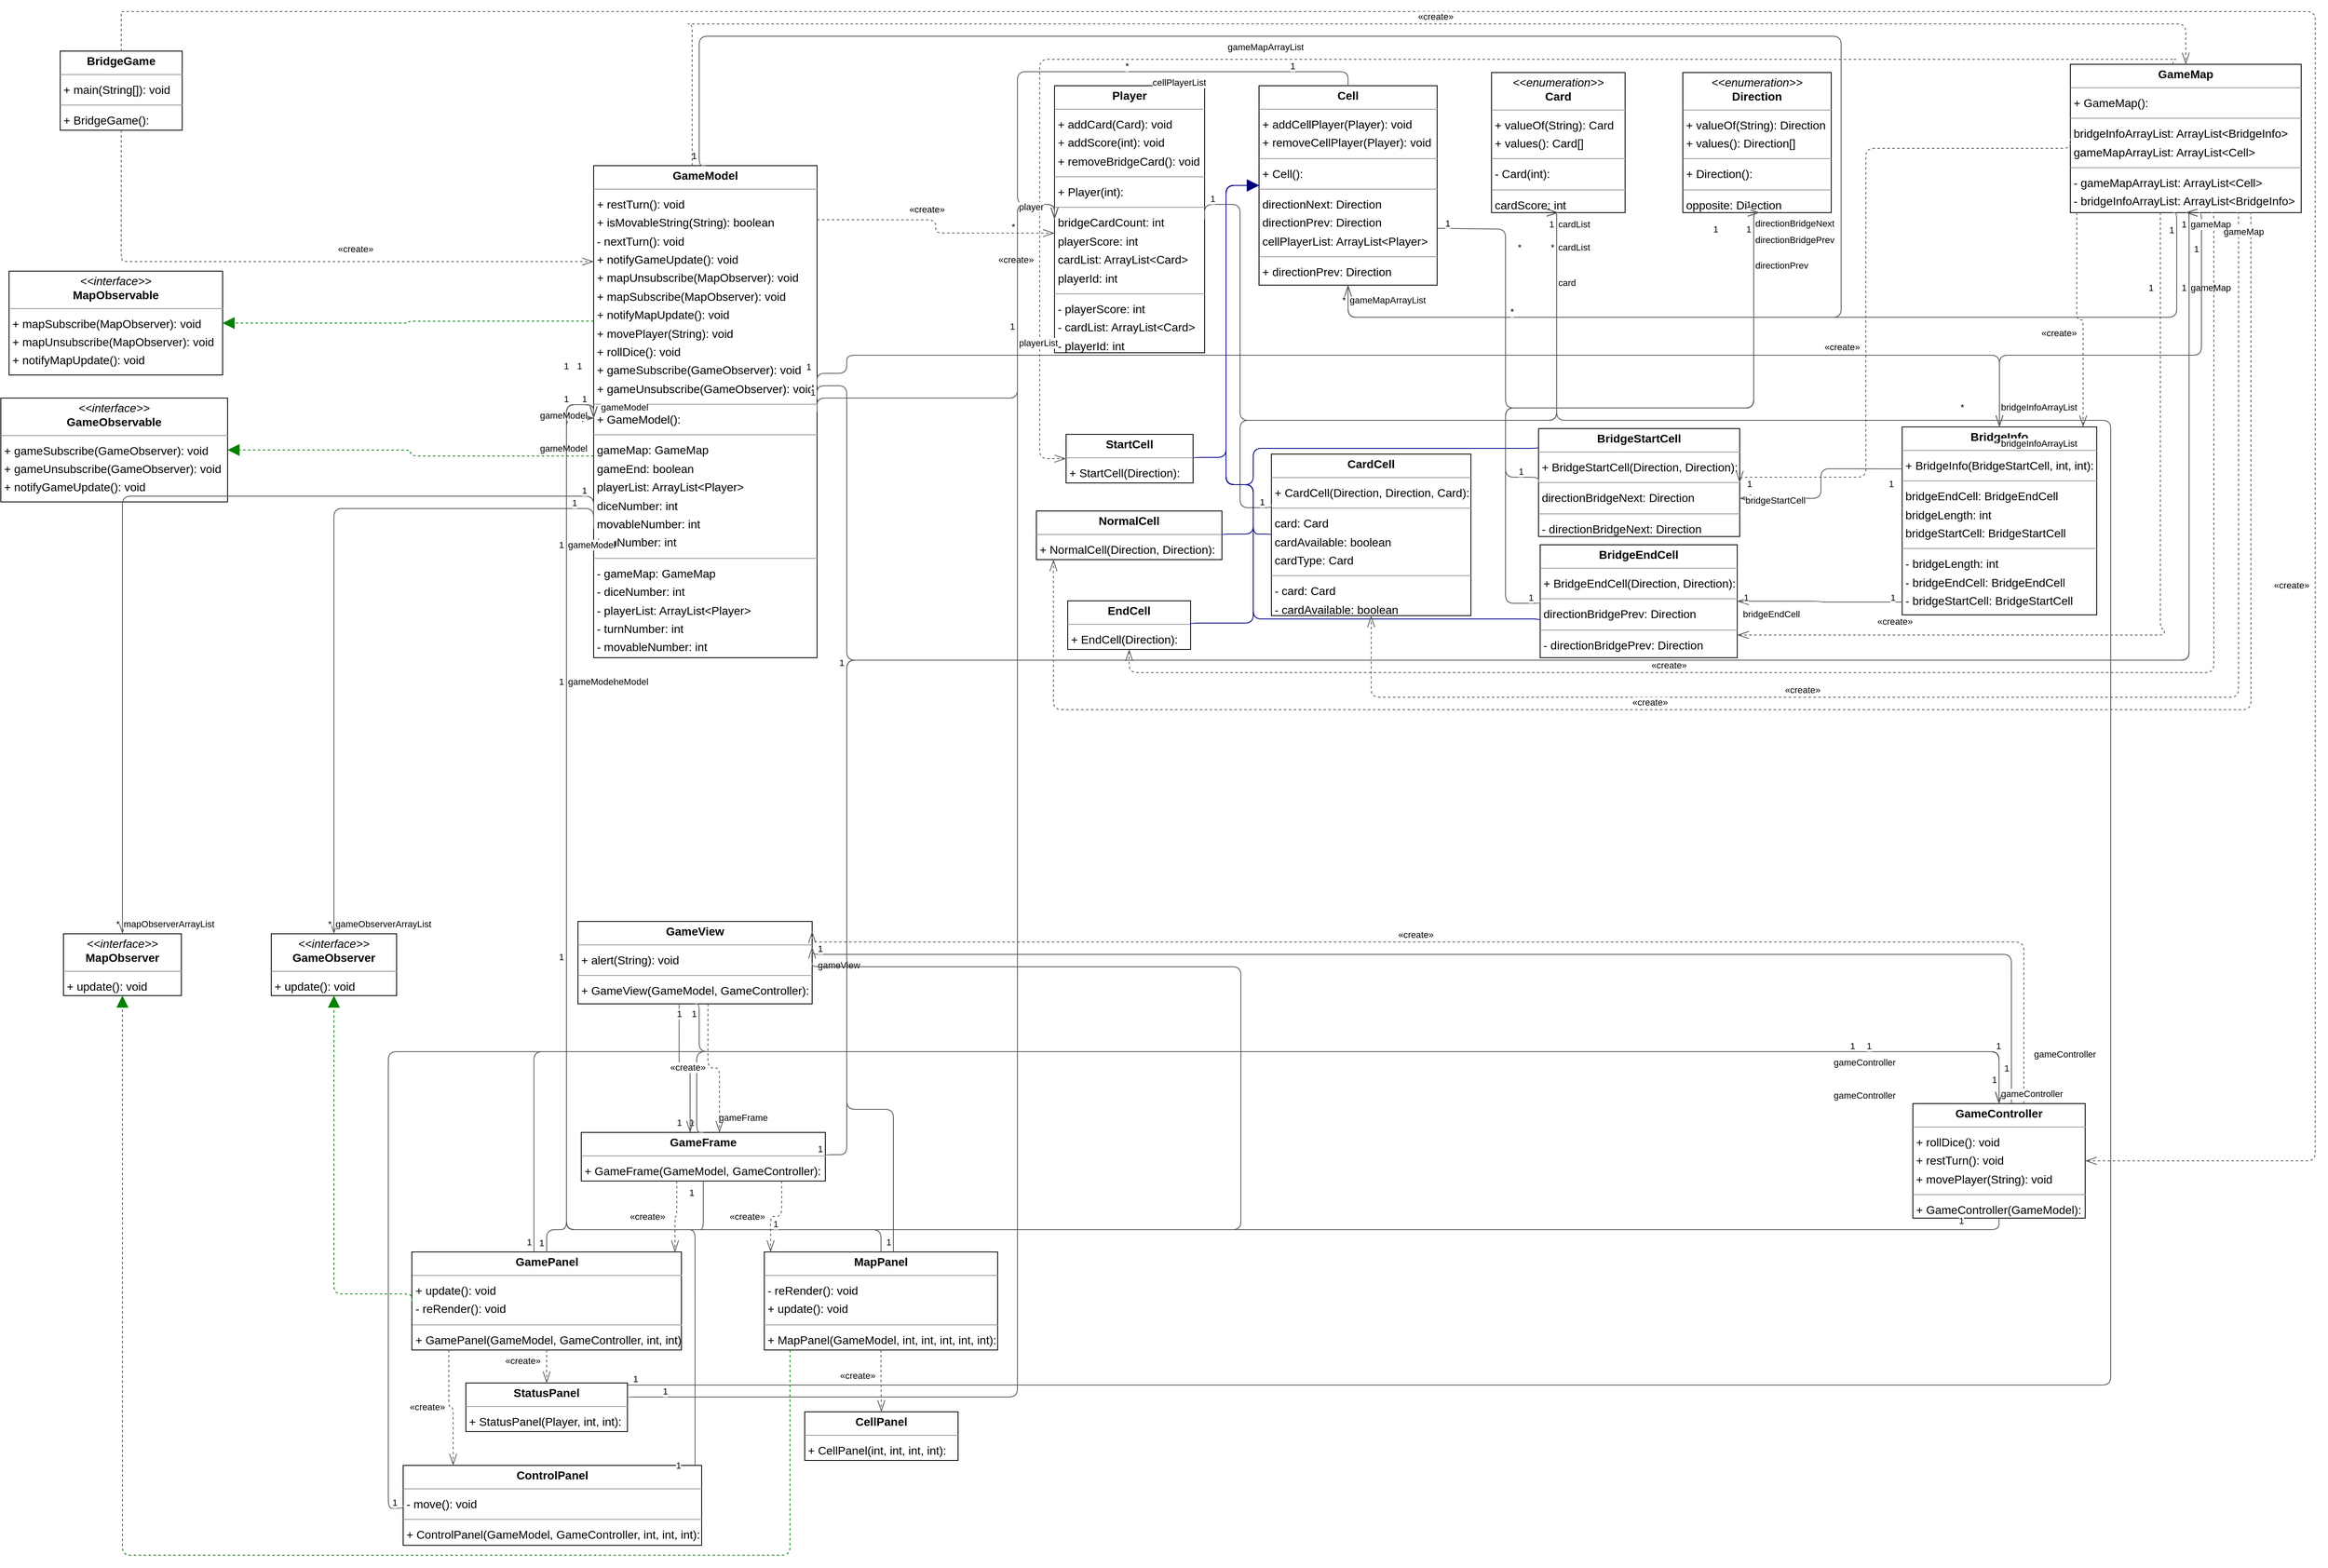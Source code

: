<mxfile version="19.0.0" type="device"><diagram id="kYZvdxz3fa0UC_qyxQ4M" name="Page-1"><mxGraphModel dx="564" dy="1272" grid="1" gridSize="10" guides="1" tooltips="1" connect="1" arrows="1" fold="1" page="0" pageScale="1" pageWidth="827" pageHeight="1169" background="none" math="0" shadow="0"><root><mxCell id="0"/><mxCell id="1" parent="0"/><mxCell id="node7" value="&lt;p style=&quot;margin:0px;margin-top:4px;text-align:center;&quot;&gt;&lt;b&gt;BridgeEndCell&lt;/b&gt;&lt;/p&gt;&lt;hr size=&quot;1&quot;/&gt;&lt;p style=&quot;margin:0 0 0 4px;line-height:1.6;&quot;&gt;+ BridgeEndCell(Direction, Direction): &lt;/p&gt;&lt;hr size=&quot;1&quot;/&gt;&lt;p style=&quot;margin:0 0 0 4px;line-height:1.6;&quot;&gt; directionBridgePrev: Direction&lt;/p&gt;&lt;hr size=&quot;1&quot;/&gt;&lt;p style=&quot;margin:0 0 0 4px;line-height:1.6;&quot;&gt;- directionBridgePrev: Direction&lt;/p&gt;" style="verticalAlign=top;align=left;overflow=fill;fontSize=14;fontFamily=Helvetica;html=1;rounded=0;shadow=0;comic=0;labelBackgroundColor=none;strokeWidth=1;" parent="1" vertex="1"><mxGeometry x="2447" y="53" width="239" height="137" as="geometry"/></mxCell><mxCell id="node17" value="&lt;p style=&quot;margin:0px;margin-top:4px;text-align:center;&quot;&gt;&lt;b&gt;BridgeGame&lt;/b&gt;&lt;/p&gt;&lt;hr size=&quot;1&quot;/&gt;&lt;p style=&quot;margin:0 0 0 4px;line-height:1.6;&quot;&gt;+ main(String[]): void&lt;/p&gt;&lt;hr size=&quot;1&quot;/&gt;&lt;p style=&quot;margin:0 0 0 4px;line-height:1.6;&quot;&gt;+ BridgeGame(): &lt;/p&gt;" style="verticalAlign=top;align=left;overflow=fill;fontSize=14;fontFamily=Helvetica;html=1;rounded=0;shadow=0;comic=0;labelBackgroundColor=none;strokeWidth=1;" parent="1" vertex="1"><mxGeometry x="652" y="-546" width="148" height="96" as="geometry"/></mxCell><mxCell id="node15" value="&lt;p style=&quot;margin:0px;margin-top:4px;text-align:center;&quot;&gt;&lt;b&gt;BridgeInfo&lt;/b&gt;&lt;/p&gt;&lt;hr size=&quot;1&quot;/&gt;&lt;p style=&quot;margin:0 0 0 4px;line-height:1.6;&quot;&gt;+ BridgeInfo(BridgeStartCell, int, int): &lt;/p&gt;&lt;hr size=&quot;1&quot;/&gt;&lt;p style=&quot;margin:0 0 0 4px;line-height:1.6;&quot;&gt; bridgeEndCell: BridgeEndCell&lt;br/&gt; bridgeLength: int&lt;br/&gt; bridgeStartCell: BridgeStartCell&lt;/p&gt;&lt;hr size=&quot;1&quot;/&gt;&lt;p style=&quot;margin:0 0 0 4px;line-height:1.6;&quot;&gt;- bridgeLength: int&lt;br/&gt;- bridgeEndCell: BridgeEndCell&lt;br/&gt;- bridgeStartCell: BridgeStartCell&lt;/p&gt;" style="verticalAlign=top;align=left;overflow=fill;fontSize=14;fontFamily=Helvetica;html=1;rounded=0;shadow=0;comic=0;labelBackgroundColor=none;strokeWidth=1;" parent="1" vertex="1"><mxGeometry x="2886" y="-90" width="236" height="228" as="geometry"/></mxCell><mxCell id="node9" value="&lt;p style=&quot;margin:0px;margin-top:4px;text-align:center;&quot;&gt;&lt;b&gt;BridgeStartCell&lt;/b&gt;&lt;/p&gt;&lt;hr size=&quot;1&quot;/&gt;&lt;p style=&quot;margin:0 0 0 4px;line-height:1.6;&quot;&gt;+ BridgeStartCell(Direction, Direction): &lt;/p&gt;&lt;hr size=&quot;1&quot;/&gt;&lt;p style=&quot;margin:0 0 0 4px;line-height:1.6;&quot;&gt; directionBridgeNext: Direction&lt;/p&gt;&lt;hr size=&quot;1&quot;/&gt;&lt;p style=&quot;margin:0 0 0 4px;line-height:1.6;&quot;&gt;- directionBridgeNext: Direction&lt;/p&gt;" style="verticalAlign=top;align=left;overflow=fill;fontSize=14;fontFamily=Helvetica;html=1;rounded=0;shadow=0;comic=0;labelBackgroundColor=none;strokeWidth=1;" parent="1" vertex="1"><mxGeometry x="2445" y="-88" width="244" height="131" as="geometry"/></mxCell><mxCell id="node8" value="&lt;p style=&quot;margin:0px;margin-top:4px;text-align:center;&quot;&gt;&lt;i&gt;&amp;lt;&amp;lt;enumeration&amp;gt;&amp;gt;&lt;/i&gt;&lt;br/&gt;&lt;b&gt;Card&lt;/b&gt;&lt;/p&gt;&lt;hr size=&quot;1&quot;/&gt;&lt;p style=&quot;margin:0 0 0 4px;line-height:1.6;&quot;&gt;+ valueOf(String): Card&lt;br/&gt;+ values(): Card[]&lt;/p&gt;&lt;hr size=&quot;1&quot;/&gt;&lt;p style=&quot;margin:0 0 0 4px;line-height:1.6;&quot;&gt;- Card(int): &lt;/p&gt;&lt;hr size=&quot;1&quot;/&gt;&lt;p style=&quot;margin:0 0 0 4px;line-height:1.6;&quot;&gt; cardScore: int&lt;/p&gt;&lt;hr size=&quot;1&quot;/&gt;&lt;p style=&quot;margin:0 0 0 4px;line-height:1.6;&quot;&gt;- cardScore: int&lt;/p&gt;" style="verticalAlign=top;align=left;overflow=fill;fontSize=14;fontFamily=Helvetica;html=1;rounded=0;shadow=0;comic=0;labelBackgroundColor=none;strokeWidth=1;" parent="1" vertex="1"><mxGeometry x="2388" y="-520" width="162" height="170" as="geometry"/></mxCell><mxCell id="node18" value="&lt;p style=&quot;margin:0px;margin-top:4px;text-align:center;&quot;&gt;&lt;b&gt;CardCell&lt;/b&gt;&lt;/p&gt;&lt;hr size=&quot;1&quot;/&gt;&lt;p style=&quot;margin:0 0 0 4px;line-height:1.6;&quot;&gt;+ CardCell(Direction, Direction, Card): &lt;/p&gt;&lt;hr size=&quot;1&quot;/&gt;&lt;p style=&quot;margin:0 0 0 4px;line-height:1.6;&quot;&gt; card: Card&lt;br/&gt; cardAvailable: boolean&lt;br/&gt; cardType: Card&lt;/p&gt;&lt;hr size=&quot;1&quot;/&gt;&lt;p style=&quot;margin:0 0 0 4px;line-height:1.6;&quot;&gt;- card: Card&lt;br/&gt;- cardAvailable: boolean&lt;/p&gt;" style="verticalAlign=top;align=left;overflow=fill;fontSize=14;fontFamily=Helvetica;html=1;rounded=0;shadow=0;comic=0;labelBackgroundColor=none;strokeWidth=1;" parent="1" vertex="1"><mxGeometry x="2121" y="-57" width="242" height="196" as="geometry"/></mxCell><mxCell id="node1" value="&lt;p style=&quot;margin:0px;margin-top:4px;text-align:center;&quot;&gt;&lt;b&gt;Cell&lt;/b&gt;&lt;/p&gt;&lt;hr size=&quot;1&quot;/&gt;&lt;p style=&quot;margin:0 0 0 4px;line-height:1.6;&quot;&gt;+ addCellPlayer(Player): void&lt;br/&gt;+ removeCellPlayer(Player): void&lt;/p&gt;&lt;hr size=&quot;1&quot;/&gt;&lt;p style=&quot;margin:0 0 0 4px;line-height:1.6;&quot;&gt;+ Cell(): &lt;/p&gt;&lt;hr size=&quot;1&quot;/&gt;&lt;p style=&quot;margin:0 0 0 4px;line-height:1.6;&quot;&gt; directionNext: Direction&lt;br/&gt; directionPrev: Direction&lt;br/&gt; cellPlayerList: ArrayList&amp;lt;Player&amp;gt;&lt;/p&gt;&lt;hr size=&quot;1&quot;/&gt;&lt;p style=&quot;margin:0 0 0 4px;line-height:1.6;&quot;&gt;+ directionPrev: Direction&lt;br/&gt;+ cellPlayerList: ArrayList&amp;lt;Player&amp;gt;&lt;br/&gt;+ directionNext: Direction&lt;/p&gt;" style="verticalAlign=top;align=left;overflow=fill;fontSize=14;fontFamily=Helvetica;html=1;rounded=0;shadow=0;comic=0;labelBackgroundColor=none;strokeWidth=1;" parent="1" vertex="1"><mxGeometry x="2106" y="-504" width="216" height="242" as="geometry"/></mxCell><mxCell id="node21" value="&lt;p style=&quot;margin:0px;margin-top:4px;text-align:center;&quot;&gt;&lt;b&gt;CellPanel&lt;/b&gt;&lt;/p&gt;&lt;hr size=&quot;1&quot;/&gt;&lt;p style=&quot;margin:0 0 0 4px;line-height:1.6;&quot;&gt;+ CellPanel(int, int, int, int): &lt;/p&gt;" style="verticalAlign=top;align=left;overflow=fill;fontSize=14;fontFamily=Helvetica;html=1;rounded=0;shadow=0;comic=0;labelBackgroundColor=none;strokeWidth=1;" parent="1" vertex="1"><mxGeometry x="1555" y="1105" width="186" height="59" as="geometry"/></mxCell><mxCell id="node16" value="&lt;p style=&quot;margin:0px;margin-top:4px;text-align:center;&quot;&gt;&lt;b&gt;ControlPanel&lt;/b&gt;&lt;/p&gt;&lt;hr size=&quot;1&quot;/&gt;&lt;p style=&quot;margin:0 0 0 4px;line-height:1.6;&quot;&gt;- move(): void&lt;/p&gt;&lt;hr size=&quot;1&quot;/&gt;&lt;p style=&quot;margin:0 0 0 4px;line-height:1.6;&quot;&gt;+ ControlPanel(GameModel, GameController, int, int, int): &lt;/p&gt;" style="verticalAlign=top;align=left;overflow=fill;fontSize=14;fontFamily=Helvetica;html=1;rounded=0;shadow=0;comic=0;labelBackgroundColor=none;strokeWidth=1;" parent="1" vertex="1"><mxGeometry x="1068" y="1170" width="362" height="97" as="geometry"/></mxCell><mxCell id="node14" value="&lt;p style=&quot;margin:0px;margin-top:4px;text-align:center;&quot;&gt;&lt;i&gt;&amp;lt;&amp;lt;enumeration&amp;gt;&amp;gt;&lt;/i&gt;&lt;br/&gt;&lt;b&gt;Direction&lt;/b&gt;&lt;/p&gt;&lt;hr size=&quot;1&quot;/&gt;&lt;p style=&quot;margin:0 0 0 4px;line-height:1.6;&quot;&gt;+ valueOf(String): Direction&lt;br/&gt;+ values(): Direction[]&lt;/p&gt;&lt;hr size=&quot;1&quot;/&gt;&lt;p style=&quot;margin:0 0 0 4px;line-height:1.6;&quot;&gt;+ Direction(): &lt;/p&gt;&lt;hr size=&quot;1&quot;/&gt;&lt;p style=&quot;margin:0 0 0 4px;line-height:1.6;&quot;&gt; opposite: Direction&lt;/p&gt;" style="verticalAlign=top;align=left;overflow=fill;fontSize=14;fontFamily=Helvetica;html=1;rounded=0;shadow=0;comic=0;labelBackgroundColor=none;strokeWidth=1;" parent="1" vertex="1"><mxGeometry x="2620" y="-520" width="180" height="170" as="geometry"/></mxCell><mxCell id="node12" value="&lt;p style=&quot;margin:0px;margin-top:4px;text-align:center;&quot;&gt;&lt;b&gt;EndCell&lt;/b&gt;&lt;/p&gt;&lt;hr size=&quot;1&quot;/&gt;&lt;p style=&quot;margin:0 0 0 4px;line-height:1.6;&quot;&gt;+ EndCell(Direction): &lt;/p&gt;" style="verticalAlign=top;align=left;overflow=fill;fontSize=14;fontFamily=Helvetica;html=1;rounded=0;shadow=0;comic=0;labelBackgroundColor=none;strokeWidth=1;" parent="1" vertex="1"><mxGeometry x="1874" y="121" width="149" height="59" as="geometry"/></mxCell><mxCell id="node6" value="&lt;p style=&quot;margin:0px;margin-top:4px;text-align:center;&quot;&gt;&lt;b&gt;GameController&lt;/b&gt;&lt;/p&gt;&lt;hr size=&quot;1&quot;/&gt;&lt;p style=&quot;margin:0 0 0 4px;line-height:1.6;&quot;&gt;+ rollDice(): void&lt;br/&gt;+ restTurn(): void&lt;br/&gt;+ movePlayer(String): void&lt;/p&gt;&lt;hr size=&quot;1&quot;/&gt;&lt;p style=&quot;margin:0 0 0 4px;line-height:1.6;&quot;&gt;+ GameController(GameModel): &lt;/p&gt;" style="verticalAlign=top;align=left;overflow=fill;fontSize=14;fontFamily=Helvetica;html=1;rounded=0;shadow=0;comic=0;labelBackgroundColor=none;strokeWidth=1;" parent="1" vertex="1"><mxGeometry x="2899" y="731" width="209" height="139" as="geometry"/></mxCell><mxCell id="node20" value="&lt;p style=&quot;margin:0px;margin-top:4px;text-align:center;&quot;&gt;&lt;b&gt;GameFrame&lt;/b&gt;&lt;/p&gt;&lt;hr size=&quot;1&quot;/&gt;&lt;p style=&quot;margin:0 0 0 4px;line-height:1.6;&quot;&gt;+ GameFrame(GameModel, GameController): &lt;/p&gt;" style="verticalAlign=top;align=left;overflow=fill;fontSize=14;fontFamily=Helvetica;html=1;rounded=0;shadow=0;comic=0;labelBackgroundColor=none;strokeWidth=1;" parent="1" vertex="1"><mxGeometry x="1284" y="766" width="296" height="59" as="geometry"/></mxCell><mxCell id="node24" value="&lt;p style=&quot;margin:0px;margin-top:4px;text-align:center;&quot;&gt;&lt;b&gt;GameMap&lt;/b&gt;&lt;/p&gt;&lt;hr size=&quot;1&quot;/&gt;&lt;p style=&quot;margin:0 0 0 4px;line-height:1.6;&quot;&gt;+ GameMap(): &lt;/p&gt;&lt;hr size=&quot;1&quot;/&gt;&lt;p style=&quot;margin:0 0 0 4px;line-height:1.6;&quot;&gt; bridgeInfoArrayList: ArrayList&amp;lt;BridgeInfo&amp;gt;&lt;br/&gt; gameMapArrayList: ArrayList&amp;lt;Cell&amp;gt;&lt;/p&gt;&lt;hr size=&quot;1&quot;/&gt;&lt;p style=&quot;margin:0 0 0 4px;line-height:1.6;&quot;&gt;- gameMapArrayList: ArrayList&amp;lt;Cell&amp;gt;&lt;br/&gt;- bridgeInfoArrayList: ArrayList&amp;lt;BridgeInfo&amp;gt;&lt;/p&gt;" style="verticalAlign=top;align=left;overflow=fill;fontSize=14;fontFamily=Helvetica;html=1;rounded=0;shadow=0;comic=0;labelBackgroundColor=none;strokeWidth=1;" parent="1" vertex="1"><mxGeometry x="3090" y="-530" width="280" height="180" as="geometry"/></mxCell><mxCell id="node4" value="&lt;p style=&quot;margin:0px;margin-top:4px;text-align:center;&quot;&gt;&lt;b&gt;GameModel&lt;/b&gt;&lt;/p&gt;&lt;hr size=&quot;1&quot;/&gt;&lt;p style=&quot;margin:0 0 0 4px;line-height:1.6;&quot;&gt;+ restTurn(): void&lt;br/&gt;+ isMovableString(String): boolean&lt;br/&gt;- nextTurn(): void&lt;br/&gt;+ notifyGameUpdate(): void&lt;br/&gt;+ mapUnsubscribe(MapObserver): void&lt;br/&gt;+ mapSubscribe(MapObserver): void&lt;br/&gt;+ notifyMapUpdate(): void&lt;br/&gt;+ movePlayer(String): void&lt;br/&gt;+ rollDice(): void&lt;br/&gt;+ gameSubscribe(GameObserver): void&lt;br/&gt;+ gameUnsubscribe(GameObserver): void&lt;/p&gt;&lt;hr size=&quot;1&quot;/&gt;&lt;p style=&quot;margin:0 0 0 4px;line-height:1.6;&quot;&gt;+ GameModel(): &lt;/p&gt;&lt;hr size=&quot;1&quot;/&gt;&lt;p style=&quot;margin:0 0 0 4px;line-height:1.6;&quot;&gt; gameMap: GameMap&lt;br/&gt; gameEnd: boolean&lt;br/&gt; playerList: ArrayList&amp;lt;Player&amp;gt;&lt;br/&gt; diceNumber: int&lt;br/&gt; movableNumber: int&lt;br/&gt; turnNumber: int&lt;/p&gt;&lt;hr size=&quot;1&quot;/&gt;&lt;p style=&quot;margin:0 0 0 4px;line-height:1.6;&quot;&gt;- gameMap: GameMap&lt;br/&gt;- diceNumber: int&lt;br/&gt;- playerList: ArrayList&amp;lt;Player&amp;gt;&lt;br/&gt;- turnNumber: int&lt;br/&gt;- movableNumber: int&lt;/p&gt;" style="verticalAlign=top;align=left;overflow=fill;fontSize=14;fontFamily=Helvetica;html=1;rounded=0;shadow=0;comic=0;labelBackgroundColor=none;strokeWidth=1;" parent="1" vertex="1"><mxGeometry x="1299" y="-407" width="271" height="597" as="geometry"/></mxCell><mxCell id="node11" value="&lt;p style=&quot;margin:0px;margin-top:4px;text-align:center;&quot;&gt;&lt;i&gt;&amp;lt;&amp;lt;interface&amp;gt;&amp;gt;&lt;/i&gt;&lt;br/&gt;&lt;b&gt;GameObservable&lt;/b&gt;&lt;/p&gt;&lt;hr size=&quot;1&quot;/&gt;&lt;p style=&quot;margin:0 0 0 4px;line-height:1.6;&quot;&gt;+ gameSubscribe(GameObserver): void&lt;br/&gt;+ gameUnsubscribe(GameObserver): void&lt;br/&gt;+ notifyGameUpdate(): void&lt;/p&gt;" style="verticalAlign=top;align=left;overflow=fill;fontSize=14;fontFamily=Helvetica;html=1;rounded=0;shadow=0;comic=0;labelBackgroundColor=none;strokeWidth=1;" parent="1" vertex="1"><mxGeometry x="580" y="-125" width="275" height="126" as="geometry"/></mxCell><mxCell id="node5" value="&lt;p style=&quot;margin:0px;margin-top:4px;text-align:center;&quot;&gt;&lt;i&gt;&amp;lt;&amp;lt;interface&amp;gt;&amp;gt;&lt;/i&gt;&lt;br/&gt;&lt;b&gt;GameObserver&lt;/b&gt;&lt;/p&gt;&lt;hr size=&quot;1&quot;/&gt;&lt;p style=&quot;margin:0 0 0 4px;line-height:1.6;&quot;&gt;+ update(): void&lt;/p&gt;" style="verticalAlign=top;align=left;overflow=fill;fontSize=14;fontFamily=Helvetica;html=1;rounded=0;shadow=0;comic=0;labelBackgroundColor=none;strokeWidth=1;" parent="1" vertex="1"><mxGeometry x="908" y="525" width="152" height="75" as="geometry"/></mxCell><mxCell id="node25" value="&lt;p style=&quot;margin:0px;margin-top:4px;text-align:center;&quot;&gt;&lt;b&gt;GamePanel&lt;/b&gt;&lt;/p&gt;&lt;hr size=&quot;1&quot;/&gt;&lt;p style=&quot;margin:0 0 0 4px;line-height:1.6;&quot;&gt;+ update(): void&lt;br/&gt;- reRender(): void&lt;/p&gt;&lt;hr size=&quot;1&quot;/&gt;&lt;p style=&quot;margin:0 0 0 4px;line-height:1.6;&quot;&gt;+ GamePanel(GameModel, GameController, int, int): &lt;/p&gt;" style="verticalAlign=top;align=left;overflow=fill;fontSize=14;fontFamily=Helvetica;html=1;rounded=0;shadow=0;comic=0;labelBackgroundColor=none;strokeWidth=1;" parent="1" vertex="1"><mxGeometry x="1078.5" y="911" width="327" height="119" as="geometry"/></mxCell><mxCell id="node2" value="&lt;p style=&quot;margin:0px;margin-top:4px;text-align:center;&quot;&gt;&lt;b&gt;GameView&lt;/b&gt;&lt;/p&gt;&lt;hr size=&quot;1&quot;/&gt;&lt;p style=&quot;margin:0 0 0 4px;line-height:1.6;&quot;&gt;+ alert(String): void&lt;/p&gt;&lt;hr size=&quot;1&quot;/&gt;&lt;p style=&quot;margin:0 0 0 4px;line-height:1.6;&quot;&gt;+ GameView(GameModel, GameController): &lt;/p&gt;" style="verticalAlign=top;align=left;overflow=fill;fontSize=14;fontFamily=Helvetica;html=1;rounded=0;shadow=0;comic=0;labelBackgroundColor=none;strokeWidth=1;" parent="1" vertex="1"><mxGeometry x="1280" y="510" width="284" height="100" as="geometry"/></mxCell><mxCell id="node10" value="&lt;p style=&quot;margin:0px;margin-top:4px;text-align:center;&quot;&gt;&lt;i&gt;&amp;lt;&amp;lt;interface&amp;gt;&amp;gt;&lt;/i&gt;&lt;br/&gt;&lt;b&gt;MapObservable&lt;/b&gt;&lt;/p&gt;&lt;hr size=&quot;1&quot;/&gt;&lt;p style=&quot;margin:0 0 0 4px;line-height:1.6;&quot;&gt;+ mapSubscribe(MapObserver): void&lt;br/&gt;+ mapUnsubscribe(MapObserver): void&lt;br/&gt;+ notifyMapUpdate(): void&lt;/p&gt;" style="verticalAlign=top;align=left;overflow=fill;fontSize=14;fontFamily=Helvetica;html=1;rounded=0;shadow=0;comic=0;labelBackgroundColor=none;strokeWidth=1;" parent="1" vertex="1"><mxGeometry x="590" y="-279" width="259" height="126" as="geometry"/></mxCell><mxCell id="node23" value="&lt;p style=&quot;margin:0px;margin-top:4px;text-align:center;&quot;&gt;&lt;i&gt;&amp;lt;&amp;lt;interface&amp;gt;&amp;gt;&lt;/i&gt;&lt;br/&gt;&lt;b&gt;MapObserver&lt;/b&gt;&lt;/p&gt;&lt;hr size=&quot;1&quot;/&gt;&lt;p style=&quot;margin:0 0 0 4px;line-height:1.6;&quot;&gt;+ update(): void&lt;/p&gt;" style="verticalAlign=top;align=left;overflow=fill;fontSize=14;fontFamily=Helvetica;html=1;rounded=0;shadow=0;comic=0;labelBackgroundColor=none;strokeWidth=1;" parent="1" vertex="1"><mxGeometry x="656" y="525" width="143" height="75" as="geometry"/></mxCell><mxCell id="node3" value="&lt;p style=&quot;margin:0px;margin-top:4px;text-align:center;&quot;&gt;&lt;b&gt;MapPanel&lt;/b&gt;&lt;/p&gt;&lt;hr size=&quot;1&quot;/&gt;&lt;p style=&quot;margin:0 0 0 4px;line-height:1.6;&quot;&gt;- reRender(): void&lt;br/&gt;+ update(): void&lt;/p&gt;&lt;hr size=&quot;1&quot;/&gt;&lt;p style=&quot;margin:0 0 0 4px;line-height:1.6;&quot;&gt;+ MapPanel(GameModel, int, int, int, int, int): &lt;/p&gt;" style="verticalAlign=top;align=left;overflow=fill;fontSize=14;fontFamily=Helvetica;html=1;rounded=0;shadow=0;comic=0;labelBackgroundColor=none;strokeWidth=1;" parent="1" vertex="1"><mxGeometry x="1506" y="911" width="283" height="119" as="geometry"/></mxCell><mxCell id="node22" value="&lt;p style=&quot;margin:0px;margin-top:4px;text-align:center;&quot;&gt;&lt;b&gt;NormalCell&lt;/b&gt;&lt;/p&gt;&lt;hr size=&quot;1&quot;/&gt;&lt;p style=&quot;margin:0 0 0 4px;line-height:1.6;&quot;&gt;+ NormalCell(Direction, Direction): &lt;/p&gt;" style="verticalAlign=top;align=left;overflow=fill;fontSize=14;fontFamily=Helvetica;html=1;rounded=0;shadow=0;comic=0;labelBackgroundColor=none;strokeWidth=1;" parent="1" vertex="1"><mxGeometry x="1836" y="12" width="225" height="59" as="geometry"/></mxCell><mxCell id="node13" value="&lt;p style=&quot;margin:0px;margin-top:4px;text-align:center;&quot;&gt;&lt;b&gt;Player&lt;/b&gt;&lt;/p&gt;&lt;hr size=&quot;1&quot;/&gt;&lt;p style=&quot;margin:0 0 0 4px;line-height:1.6;&quot;&gt;+ addCard(Card): void&lt;br/&gt;+ addScore(int): void&lt;br/&gt;+ removeBridgeCard(): void&lt;/p&gt;&lt;hr size=&quot;1&quot;/&gt;&lt;p style=&quot;margin:0 0 0 4px;line-height:1.6;&quot;&gt;+ Player(int): &lt;/p&gt;&lt;hr size=&quot;1&quot;/&gt;&lt;p style=&quot;margin:0 0 0 4px;line-height:1.6;&quot;&gt; bridgeCardCount: int&lt;br/&gt; playerScore: int&lt;br/&gt; cardList: ArrayList&amp;lt;Card&amp;gt;&lt;br/&gt; playerId: int&lt;/p&gt;&lt;hr size=&quot;1&quot;/&gt;&lt;p style=&quot;margin:0 0 0 4px;line-height:1.6;&quot;&gt;- playerScore: int&lt;br/&gt;- cardList: ArrayList&amp;lt;Card&amp;gt;&lt;br/&gt;- playerId: int&lt;/p&gt;" style="verticalAlign=top;align=left;overflow=fill;fontSize=14;fontFamily=Helvetica;html=1;rounded=0;shadow=0;comic=0;labelBackgroundColor=none;strokeWidth=1;" parent="1" vertex="1"><mxGeometry x="1858" y="-504" width="182" height="324" as="geometry"/></mxCell><mxCell id="node19" value="&lt;p style=&quot;margin:0px;margin-top:4px;text-align:center;&quot;&gt;&lt;b&gt;StartCell&lt;/b&gt;&lt;/p&gt;&lt;hr size=&quot;1&quot;/&gt;&lt;p style=&quot;margin:0 0 0 4px;line-height:1.6;&quot;&gt;+ StartCell(Direction): &lt;/p&gt;" style="verticalAlign=top;align=left;overflow=fill;fontSize=14;fontFamily=Helvetica;html=1;rounded=0;shadow=0;comic=0;labelBackgroundColor=none;strokeWidth=1;" parent="1" vertex="1"><mxGeometry x="1872" y="-81" width="154" height="59" as="geometry"/></mxCell><mxCell id="node0" value="&lt;p style=&quot;margin:0px;margin-top:4px;text-align:center;&quot;&gt;&lt;b&gt;StatusPanel&lt;/b&gt;&lt;/p&gt;&lt;hr size=&quot;1&quot;/&gt;&lt;p style=&quot;margin:0 0 0 4px;line-height:1.6;&quot;&gt;+ StatusPanel(Player, int, int): &lt;/p&gt;" style="verticalAlign=top;align=left;overflow=fill;fontSize=14;fontFamily=Helvetica;html=1;rounded=0;shadow=0;comic=0;labelBackgroundColor=none;strokeWidth=1;" parent="1" vertex="1"><mxGeometry x="1144" y="1070" width="196" height="59" as="geometry"/></mxCell><mxCell id="edge3" value="" style="html=1;rounded=1;edgeStyle=orthogonalEdgeStyle;dashed=0;startArrow=none;endArrow=block;endSize=12;strokeColor=#000082;exitX=0.000;exitY=0.687;exitDx=0;exitDy=0;entryX=0.000;entryY=0.500;entryDx=0;entryDy=0;" parent="1" source="node7" target="node1" edge="1"><mxGeometry width="50" height="50" relative="1" as="geometry"><Array as="points"><mxPoint x="2099" y="143"/><mxPoint x="2099" y="-20"/><mxPoint x="2066" y="-20"/><mxPoint x="2066" y="-383"/></Array></mxGeometry></mxCell><mxCell id="edge50" value="" style="html=1;rounded=1;edgeStyle=orthogonalEdgeStyle;dashed=0;startArrow=diamondThinstartSize=12;endArrow=openThin;endSize=12;strokeColor=#595959;exitX=0.000;exitY=0.500;exitDx=0;exitDy=0;entryX=0.516;entryY=1.000;entryDx=0;entryDy=0;" parent="1" source="node7" target="node14" edge="1"><mxGeometry width="50" height="50" relative="1" as="geometry"><Array as="points"><mxPoint x="2405" y="124"/><mxPoint x="2405" y="-113"/><mxPoint x="2706" y="-113"/></Array></mxGeometry></mxCell><mxCell id="label300" value="1" style="edgeLabel;resizable=0;html=1;align=left;verticalAlign=top;strokeColor=default;" parent="edge50" vertex="1" connectable="0"><mxGeometry x="2431" y="104" as="geometry"/></mxCell><mxCell id="label304" value="1" style="edgeLabel;resizable=0;html=1;align=left;verticalAlign=top;strokeColor=default;" parent="edge50" vertex="1" connectable="0"><mxGeometry x="2655" y="-343" as="geometry"/></mxCell><mxCell id="label305" value="directionBridgePrev" style="edgeLabel;resizable=0;html=1;align=left;verticalAlign=top;strokeColor=default;" parent="edge50" vertex="1" connectable="0"><mxGeometry x="2706" y="-330" as="geometry"/></mxCell><mxCell id="edge59" value="" style="html=1;rounded=1;edgeStyle=orthogonalEdgeStyle;dashed=1;startArrow=none;endArrow=openThin;endSize=12;strokeColor=#595959;exitX=0.500;exitY=0.001;exitDx=0;exitDy=0;entryX=1.000;entryY=0.500;entryDx=0;entryDy=0;" parent="1" source="node17" target="node6" edge="1"><mxGeometry width="50" height="50" relative="1" as="geometry"><Array as="points"><mxPoint x="727" y="-594"/><mxPoint x="3387" y="-594"/><mxPoint x="3387" y="793"/></Array></mxGeometry></mxCell><mxCell id="label356" value="«create»" style="edgeLabel;resizable=0;html=1;align=left;verticalAlign=top;strokeColor=default;" parent="edge59" vertex="1" connectable="0"><mxGeometry x="3335" y="89" as="geometry"/></mxCell><mxCell id="edge15" value="" style="html=1;rounded=1;edgeStyle=orthogonalEdgeStyle;dashed=1;startArrow=none;endArrow=openThin;endSize=12;strokeColor=#595959;exitX=0.500;exitY=1.001;exitDx=0;exitDy=0;entryX=0.000;entryY=0.195;entryDx=0;entryDy=0;" parent="1" source="node17" target="node4" edge="1"><mxGeometry width="50" height="50" relative="1" as="geometry"><Array as="points"><mxPoint x="727" y="-297"/></Array></mxGeometry></mxCell><mxCell id="label92" value="«create»" style="edgeLabel;resizable=0;html=1;align=left;verticalAlign=top;strokeColor=default;" parent="edge15" vertex="1" connectable="0"><mxGeometry x="987" y="-319" as="geometry"/></mxCell><mxCell id="edge10" value="" style="html=1;rounded=1;edgeStyle=orthogonalEdgeStyle;dashed=0;startArrow=diamondThinstartSize=12;endArrow=openThin;endSize=12;strokeColor=#595959;exitX=0.000;exitY=0.932;exitDx=0;exitDy=0;entryX=1.000;entryY=0.500;entryDx=0;entryDy=0;" parent="1" source="node15" target="node7" edge="1"><mxGeometry width="50" height="50" relative="1" as="geometry"><Array as="points"/></mxGeometry></mxCell><mxCell id="label60" value="1" style="edgeLabel;resizable=0;html=1;align=left;verticalAlign=top;strokeColor=default;" parent="edge10" vertex="1" connectable="0"><mxGeometry x="2870" y="104" as="geometry"/></mxCell><mxCell id="label64" value="1" style="edgeLabel;resizable=0;html=1;align=left;verticalAlign=top;strokeColor=default;" parent="edge10" vertex="1" connectable="0"><mxGeometry x="2692" y="104" as="geometry"/></mxCell><mxCell id="label65" value="bridgeEndCell" style="edgeLabel;resizable=0;html=1;align=left;verticalAlign=top;strokeColor=default;" parent="edge10" vertex="1" connectable="0"><mxGeometry x="2691" y="124" as="geometry"/></mxCell><mxCell id="edge47" value="" style="html=1;rounded=1;edgeStyle=orthogonalEdgeStyle;dashed=0;startArrow=diamondThinstartSize=12;endArrow=openThin;endSize=12;strokeColor=#595959;exitX=0.000;exitY=0.223;exitDx=0;exitDy=0;entryX=1.000;entryY=0.646;entryDx=0;entryDy=0;" parent="1" source="node15" target="node9" edge="1"><mxGeometry width="50" height="50" relative="1" as="geometry"><Array as="points"/></mxGeometry></mxCell><mxCell id="label282" value="1" style="edgeLabel;resizable=0;html=1;align=left;verticalAlign=top;strokeColor=default;" parent="edge47" vertex="1" connectable="0"><mxGeometry x="2868" y="-34" as="geometry"/></mxCell><mxCell id="label286" value="1" style="edgeLabel;resizable=0;html=1;align=left;verticalAlign=top;strokeColor=default;" parent="edge47" vertex="1" connectable="0"><mxGeometry x="2696" y="-34" as="geometry"/></mxCell><mxCell id="label287" value="bridgeStartCell" style="edgeLabel;resizable=0;html=1;align=left;verticalAlign=top;strokeColor=default;" parent="edge47" vertex="1" connectable="0"><mxGeometry x="2694" y="-14" as="geometry"/></mxCell><mxCell id="edge8" value="" style="html=1;rounded=1;edgeStyle=orthogonalEdgeStyle;dashed=0;startArrow=none;endArrow=block;endSize=12;strokeColor=#000082;exitX=0.000;exitY=0.165;exitDx=0;exitDy=0;entryX=0.000;entryY=0.500;entryDx=0;entryDy=0;" parent="1" source="node9" target="node1" edge="1"><mxGeometry width="50" height="50" relative="1" as="geometry"><Array as="points"><mxPoint x="2099" y="-64"/><mxPoint x="2099" y="-20"/><mxPoint x="2066" y="-20"/><mxPoint x="2066" y="-383"/></Array></mxGeometry></mxCell><mxCell id="edge24" value="" style="html=1;rounded=1;edgeStyle=orthogonalEdgeStyle;dashed=0;startArrow=diamondThinstartSize=12;endArrow=openThin;endSize=12;strokeColor=#595959;exitX=0.000;exitY=0.500;exitDx=0;exitDy=0;entryX=0.516;entryY=1.000;entryDx=0;entryDy=0;" parent="1" source="node9" target="node14" edge="1"><mxGeometry width="50" height="50" relative="1" as="geometry"><Array as="points"><mxPoint x="2405" y="-29"/><mxPoint x="2405" y="-113"/><mxPoint x="2706" y="-113"/></Array></mxGeometry></mxCell><mxCell id="label144" value="1" style="edgeLabel;resizable=0;html=1;align=left;verticalAlign=top;strokeColor=default;" parent="edge24" vertex="1" connectable="0"><mxGeometry x="2419" y="-49" as="geometry"/></mxCell><mxCell id="label148" value="1" style="edgeLabel;resizable=0;html=1;align=left;verticalAlign=top;strokeColor=default;" parent="edge24" vertex="1" connectable="0"><mxGeometry x="2695" y="-343" as="geometry"/></mxCell><mxCell id="label149" value="directionBridgeNext" style="edgeLabel;resizable=0;html=1;align=left;verticalAlign=top;strokeColor=default;" parent="edge24" vertex="1" connectable="0"><mxGeometry x="2706" y="-350" as="geometry"/></mxCell><mxCell id="edge42" value="" style="html=1;rounded=1;edgeStyle=orthogonalEdgeStyle;dashed=0;startArrow=diamondThinstartSize=12;endArrow=openThin;endSize=12;strokeColor=#595959;exitX=0.000;exitY=0.312;exitDx=0;exitDy=0;entryX=0.500;entryY=1.000;entryDx=0;entryDy=0;" parent="1" source="node18" target="node8" edge="1"><mxGeometry width="50" height="50" relative="1" as="geometry"><Array as="points"><mxPoint x="2083" y="8"/><mxPoint x="2083" y="-98"/><mxPoint x="2467" y="-98"/></Array></mxGeometry></mxCell><mxCell id="label252" value="1" style="edgeLabel;resizable=0;html=1;align=left;verticalAlign=top;strokeColor=default;" parent="edge42" vertex="1" connectable="0"><mxGeometry x="2105" y="-12" as="geometry"/></mxCell><mxCell id="label256" value="1" style="edgeLabel;resizable=0;html=1;align=left;verticalAlign=top;strokeColor=default;" parent="edge42" vertex="1" connectable="0"><mxGeometry x="2456" y="-349" as="geometry"/></mxCell><mxCell id="label257" value="card" style="edgeLabel;resizable=0;html=1;align=left;verticalAlign=top;strokeColor=default;" parent="edge42" vertex="1" connectable="0"><mxGeometry x="2467" y="-278" as="geometry"/></mxCell><mxCell id="edge1" value="" style="html=1;rounded=1;edgeStyle=orthogonalEdgeStyle;dashed=0;startArrow=none;endArrow=block;endSize=12;strokeColor=#000082;exitX=0.000;exitY=0.500;exitDx=0;exitDy=0;entryX=0.000;entryY=0.500;entryDx=0;entryDy=0;" parent="1" source="node18" target="node1" edge="1"><mxGeometry width="50" height="50" relative="1" as="geometry"><Array as="points"><mxPoint x="2099" y="40"/><mxPoint x="2099" y="-20"/><mxPoint x="2066" y="-20"/><mxPoint x="2066" y="-383"/></Array></mxGeometry></mxCell><mxCell id="edge43" value="" style="html=1;rounded=1;edgeStyle=orthogonalEdgeStyle;dashed=0;startArrow=diamondThinstartSize=12;endArrow=openThin;endSize=12;strokeColor=#595959;exitX=1.000;exitY=0.715;exitDx=0;exitDy=0;entryX=0.516;entryY=1.000;entryDx=0;entryDy=0;" parent="1" source="node1" target="node14" edge="1"><mxGeometry width="50" height="50" relative="1" as="geometry"><Array as="points"><mxPoint x="2405" y="-330"/><mxPoint x="2405" y="-113"/><mxPoint x="2706" y="-113"/></Array></mxGeometry></mxCell><mxCell id="label258" value="1" style="edgeLabel;resizable=0;html=1;align=left;verticalAlign=top;strokeColor=default;" parent="edge43" vertex="1" connectable="0"><mxGeometry x="2330" y="-350" as="geometry"/></mxCell><mxCell id="label262" value="1" style="edgeLabel;resizable=0;html=1;align=left;verticalAlign=top;strokeColor=default;" parent="edge43" vertex="1" connectable="0"><mxGeometry x="2695" y="-373" as="geometry"/></mxCell><mxCell id="label263" value="directionPrev" style="edgeLabel;resizable=0;html=1;align=left;verticalAlign=top;strokeColor=default;" parent="edge43" vertex="1" connectable="0"><mxGeometry x="2706" y="-299" as="geometry"/></mxCell><mxCell id="edge28" value="" style="html=1;rounded=1;edgeStyle=orthogonalEdgeStyle;dashed=0;startArrow=diamondThinstartSize=12;endArrow=openThin;endSize=12;strokeColor=#595959;exitX=0.500;exitY=0.000;exitDx=0;exitDy=0;entryX=0.000;entryY=0.500;entryDx=0;entryDy=0;" parent="1" source="node1" target="node13" edge="1"><mxGeometry width="50" height="50" relative="1" as="geometry"><Array as="points"><mxPoint x="2214" y="-521"/><mxPoint x="1813" y="-521"/><mxPoint x="1813" y="-360"/></Array></mxGeometry></mxCell><mxCell id="label168" value="1" style="edgeLabel;resizable=0;html=1;align=left;verticalAlign=top;strokeColor=default;" parent="edge28" vertex="1" connectable="0"><mxGeometry x="2142" y="-541" as="geometry"/></mxCell><mxCell id="label172" value="*" style="edgeLabel;resizable=0;html=1;align=left;verticalAlign=top;strokeColor=default;" parent="edge28" vertex="1" connectable="0"><mxGeometry x="1942" y="-541" as="geometry"/></mxCell><mxCell id="label173" value="cellPlayerList" style="edgeLabel;resizable=0;html=1;align=left;verticalAlign=top;strokeColor=default;" parent="edge28" vertex="1" connectable="0"><mxGeometry x="1975" y="-521" as="geometry"/></mxCell><mxCell id="edge34" value="" style="html=1;rounded=1;edgeStyle=orthogonalEdgeStyle;dashed=0;startArrow=diamondThinstartSize=12;endArrow=openThin;endSize=12;strokeColor=#595959;exitX=0.000;exitY=0.500;exitDx=0;exitDy=0;entryX=0.500;entryY=0.000;entryDx=0;entryDy=0;" parent="1" source="node16" target="node6" edge="1"><mxGeometry width="50" height="50" relative="1" as="geometry"><Array as="points"><mxPoint x="1050" y="1222"/><mxPoint x="1050" y="668"/><mxPoint x="3004" y="668"/></Array></mxGeometry></mxCell><mxCell id="label204" value="1" style="edgeLabel;resizable=0;html=1;align=left;verticalAlign=top;strokeColor=default;" parent="edge34" vertex="1" connectable="0"><mxGeometry x="1053" y="1202" as="geometry"/></mxCell><mxCell id="label208" value="1" style="edgeLabel;resizable=0;html=1;align=left;verticalAlign=top;strokeColor=default;" parent="edge34" vertex="1" connectable="0"><mxGeometry x="2993" y="689" as="geometry"/></mxCell><mxCell id="label209" value="gameController" style="edgeLabel;resizable=0;html=1;align=left;verticalAlign=top;strokeColor=default;" parent="edge34" vertex="1" connectable="0"><mxGeometry x="3044" y="658" as="geometry"/></mxCell><mxCell id="edge33" value="" style="html=1;rounded=1;edgeStyle=orthogonalEdgeStyle;dashed=0;startArrow=diamondThinstartSize=12;endArrow=openThin;endSize=12;strokeColor=#595959;exitX=0.978;exitY=0.000;exitDx=0;exitDy=0;entryX=0.000;entryY=0.513;entryDx=0;entryDy=0;" parent="1" source="node16" target="node4" edge="1"><mxGeometry width="50" height="50" relative="1" as="geometry"><Array as="points"><mxPoint x="1408" y="884"/><mxPoint x="1266" y="884"/><mxPoint x="1266" y="-117"/></Array></mxGeometry></mxCell><mxCell id="label198" value="1" style="edgeLabel;resizable=0;html=1;align=left;verticalAlign=top;strokeColor=default;" parent="edge33" vertex="1" connectable="0"><mxGeometry x="1397" y="1157" as="geometry"/></mxCell><mxCell id="label202" value="1" style="edgeLabel;resizable=0;html=1;align=left;verticalAlign=top;strokeColor=default;" parent="edge33" vertex="1" connectable="0"><mxGeometry x="1255" y="40" as="geometry"/></mxCell><mxCell id="label203" value="gameModel" style="edgeLabel;resizable=0;html=1;align=left;verticalAlign=top;strokeColor=default;" parent="edge33" vertex="1" connectable="0"><mxGeometry x="1306" y="206" as="geometry"/></mxCell><mxCell id="edge6" value="" style="html=1;rounded=1;edgeStyle=orthogonalEdgeStyle;dashed=0;startArrow=none;endArrow=block;endSize=12;strokeColor=#000082;exitX=1.000;exitY=0.500;exitDx=0;exitDy=0;entryX=0.000;entryY=0.500;entryDx=0;entryDy=0;" parent="1" source="node12" target="node1" edge="1"><mxGeometry width="50" height="50" relative="1" as="geometry"><Array as="points"><mxPoint x="2099" y="148"/><mxPoint x="2099" y="-20"/><mxPoint x="2066" y="-20"/><mxPoint x="2066" y="-383"/></Array></mxGeometry></mxCell><mxCell id="edge49" value="" style="html=1;rounded=1;edgeStyle=orthogonalEdgeStyle;dashed=0;startArrow=diamondThinstartSize=12;endArrow=openThin;endSize=12;strokeColor=#595959;exitX=0.500;exitY=1.000;exitDx=0;exitDy=0;entryX=0.000;entryY=0.513;entryDx=0;entryDy=0;" parent="1" source="node6" target="node4" edge="1"><mxGeometry width="50" height="50" relative="1" as="geometry"><Array as="points"><mxPoint x="3004" y="884"/><mxPoint x="1266" y="884"/><mxPoint x="1266" y="-117"/></Array></mxGeometry></mxCell><mxCell id="label294" value="1" style="edgeLabel;resizable=0;html=1;align=left;verticalAlign=top;strokeColor=default;" parent="edge49" vertex="1" connectable="0"><mxGeometry x="2953" y="860" as="geometry"/></mxCell><mxCell id="label298" value="1" style="edgeLabel;resizable=0;html=1;align=left;verticalAlign=top;strokeColor=default;" parent="edge49" vertex="1" connectable="0"><mxGeometry x="1283" y="-137" as="geometry"/></mxCell><mxCell id="label299" value="gameModel" style="edgeLabel;resizable=0;html=1;align=left;verticalAlign=top;strokeColor=default;" parent="edge49" vertex="1" connectable="0"><mxGeometry x="1266" y="206" as="geometry"/></mxCell><mxCell id="edge19" value="" style="html=1;rounded=1;edgeStyle=orthogonalEdgeStyle;dashed=0;startArrow=diamondThinstartSize=12;endArrow=openThin;endSize=12;strokeColor=#595959;exitX=0.572;exitY=0.000;exitDx=0;exitDy=0;entryX=1.000;entryY=0.310;entryDx=0;entryDy=0;" parent="1" source="node6" target="node2" edge="1"><mxGeometry width="50" height="50" relative="1" as="geometry"><Array as="points"><mxPoint x="3019" y="550"/></Array></mxGeometry></mxCell><mxCell id="label114" value="1" style="edgeLabel;resizable=0;html=1;align=left;verticalAlign=top;strokeColor=default;" parent="edge19" vertex="1" connectable="0"><mxGeometry x="3008" y="675" as="geometry"/></mxCell><mxCell id="label118" value="1" style="edgeLabel;resizable=0;html=1;align=left;verticalAlign=top;strokeColor=default;" parent="edge19" vertex="1" connectable="0"><mxGeometry x="1569" y="530" as="geometry"/></mxCell><mxCell id="label119" value="gameView" style="edgeLabel;resizable=0;html=1;align=left;verticalAlign=top;strokeColor=default;" parent="edge19" vertex="1" connectable="0"><mxGeometry x="1569" y="550" as="geometry"/></mxCell><mxCell id="edge51" value="" style="html=1;rounded=1;edgeStyle=orthogonalEdgeStyle;dashed=1;startArrow=none;endArrow=openThin;endSize=12;strokeColor=#595959;exitX=0.644;exitY=0.000;exitDx=0;exitDy=0;entryX=1.000;entryY=0.120;entryDx=0;entryDy=0;" parent="1" source="node6" target="node2" edge="1"><mxGeometry width="50" height="50" relative="1" as="geometry"><Array as="points"><mxPoint x="3034" y="535"/></Array></mxGeometry></mxCell><mxCell id="label308" value="«create»" style="edgeLabel;resizable=0;html=1;align=left;verticalAlign=top;strokeColor=default;" parent="edge51" vertex="1" connectable="0"><mxGeometry x="2273" y="513" as="geometry"/></mxCell><mxCell id="edge21" value="" style="html=1;rounded=1;edgeStyle=orthogonalEdgeStyle;dashed=0;startArrow=diamondThinstartSize=12;endArrow=openThin;endSize=12;strokeColor=#595959;exitX=0.500;exitY=0.000;exitDx=0;exitDy=0;entryX=0.500;entryY=0.000;entryDx=0;entryDy=0;" parent="1" source="node20" target="node6" edge="1"><mxGeometry width="50" height="50" relative="1" as="geometry"><Array as="points"><mxPoint x="1424" y="668"/><mxPoint x="3004" y="668"/></Array></mxGeometry></mxCell><mxCell id="label126" value="1" style="edgeLabel;resizable=0;html=1;align=left;verticalAlign=top;strokeColor=default;" parent="edge21" vertex="1" connectable="0"><mxGeometry x="1413" y="741" as="geometry"/></mxCell><mxCell id="label130" value="1" style="edgeLabel;resizable=0;html=1;align=left;verticalAlign=top;strokeColor=default;" parent="edge21" vertex="1" connectable="0"><mxGeometry x="2998" y="648" as="geometry"/></mxCell><mxCell id="label131" value="gameController" style="edgeLabel;resizable=0;html=1;align=left;verticalAlign=top;strokeColor=default;" parent="edge21" vertex="1" connectable="0"><mxGeometry x="2801" y="708" as="geometry"/></mxCell><mxCell id="edge32" value="" style="html=1;rounded=1;edgeStyle=orthogonalEdgeStyle;dashed=0;startArrow=diamondThinstartSize=12;endArrow=openThin;endSize=12;strokeColor=#595959;exitX=1.000;exitY=0.500;exitDx=0;exitDy=0;entryX=0.500;entryY=1.000;entryDx=0;entryDy=0;" parent="1" source="node20" target="node24" edge="1"><mxGeometry width="50" height="50" relative="1" as="geometry"><Array as="points"><mxPoint x="1606" y="793"/><mxPoint x="1606" y="193"/><mxPoint x="3234" y="193"/></Array></mxGeometry></mxCell><mxCell id="label192" value="1" style="edgeLabel;resizable=0;html=1;align=left;verticalAlign=top;strokeColor=default;" parent="edge32" vertex="1" connectable="0"><mxGeometry x="1569" y="773" as="geometry"/></mxCell><mxCell id="label196" value="1" style="edgeLabel;resizable=0;html=1;align=left;verticalAlign=top;strokeColor=default;" parent="edge32" vertex="1" connectable="0"><mxGeometry x="3183" y="-272" as="geometry"/></mxCell><mxCell id="label197" value="gameMap" style="edgeLabel;resizable=0;html=1;align=left;verticalAlign=top;strokeColor=default;" parent="edge32" vertex="1" connectable="0"><mxGeometry x="3234" y="-272" as="geometry"/></mxCell><mxCell id="edge57" value="" style="html=1;rounded=1;edgeStyle=orthogonalEdgeStyle;dashed=0;startArrow=diamondThinstartSize=12;endArrow=openThin;endSize=12;strokeColor=#595959;exitX=0.500;exitY=1.001;exitDx=0;exitDy=0;entryX=0.000;entryY=0.513;entryDx=0;entryDy=0;" parent="1" source="node20" target="node4" edge="1"><mxGeometry width="50" height="50" relative="1" as="geometry"><Array as="points"><mxPoint x="1424" y="884"/><mxPoint x="1266" y="884"/><mxPoint x="1266" y="-117"/></Array></mxGeometry></mxCell><mxCell id="label342" value="1" style="edgeLabel;resizable=0;html=1;align=left;verticalAlign=top;strokeColor=default;" parent="edge57" vertex="1" connectable="0"><mxGeometry x="1413" y="826" as="geometry"/></mxCell><mxCell id="label346" value="1" style="edgeLabel;resizable=0;html=1;align=left;verticalAlign=top;strokeColor=default;" parent="edge57" vertex="1" connectable="0"><mxGeometry x="1261" y="-177" as="geometry"/></mxCell><mxCell id="label347" value="gameModel" style="edgeLabel;resizable=0;html=1;align=left;verticalAlign=top;strokeColor=default;" parent="edge57" vertex="1" connectable="0"><mxGeometry x="1232" y="-77" as="geometry"/></mxCell><mxCell id="edge52" value="" style="html=1;rounded=1;edgeStyle=orthogonalEdgeStyle;dashed=1;startArrow=none;endArrow=openThin;endSize=12;strokeColor=#595959;exitX=0.391;exitY=1.001;exitDx=0;exitDy=0;entryX=0.976;entryY=0.000;entryDx=0;entryDy=0;" parent="1" source="node20" target="node25" edge="1"><mxGeometry width="50" height="50" relative="1" as="geometry"><Array as="points"/></mxGeometry></mxCell><mxCell id="label314" value="«create»" style="edgeLabel;resizable=0;html=1;align=left;verticalAlign=top;strokeColor=default;" parent="edge52" vertex="1" connectable="0"><mxGeometry x="1341" y="855" as="geometry"/></mxCell><mxCell id="edge22" value="" style="html=1;rounded=1;edgeStyle=orthogonalEdgeStyle;dashed=1;startArrow=none;endArrow=openThin;endSize=12;strokeColor=#595959;exitX=0.822;exitY=1.001;exitDx=0;exitDy=0;entryX=0.027;entryY=0.000;entryDx=0;entryDy=0;" parent="1" source="node20" target="node3" edge="1"><mxGeometry width="50" height="50" relative="1" as="geometry"><Array as="points"/></mxGeometry></mxCell><mxCell id="label134" value="«create»" style="edgeLabel;resizable=0;html=1;align=left;verticalAlign=top;strokeColor=default;" parent="edge22" vertex="1" connectable="0"><mxGeometry x="1462" y="855" as="geometry"/></mxCell><mxCell id="edge11" value="" style="html=1;rounded=1;edgeStyle=orthogonalEdgeStyle;dashed=1;startArrow=none;endArrow=openThin;endSize=12;strokeColor=#595959;exitX=0.390;exitY=1.000;exitDx=0;exitDy=0;entryX=1.000;entryY=0.799;entryDx=0;entryDy=0;" parent="1" source="node24" target="node7" edge="1"><mxGeometry width="50" height="50" relative="1" as="geometry"><Array as="points"><mxPoint x="3204" y="155"/></Array></mxGeometry></mxCell><mxCell id="label68" value="«create»" style="edgeLabel;resizable=0;html=1;align=left;verticalAlign=top;strokeColor=default;" parent="edge11" vertex="1" connectable="0"><mxGeometry x="2854" y="133" as="geometry"/></mxCell><mxCell id="edge39" value="" style="html=1;rounded=1;edgeStyle=orthogonalEdgeStyle;dashed=1;startArrow=none;endArrow=openThin;endSize=12;strokeColor=#595959;exitX=0.028;exitY=1.000;exitDx=0;exitDy=0;entryX=0.930;entryY=0.000;entryDx=0;entryDy=0;" parent="1" source="node24" target="node15" edge="1"><mxGeometry width="50" height="50" relative="1" as="geometry"><Array as="points"/></mxGeometry></mxCell><mxCell id="label236" value="«create»" style="edgeLabel;resizable=0;html=1;align=left;verticalAlign=top;strokeColor=default;" parent="edge39" vertex="1" connectable="0"><mxGeometry x="3053" y="-217" as="geometry"/></mxCell><mxCell id="edge58" value="" style="html=1;rounded=1;edgeStyle=orthogonalEdgeStyle;dashed=0;startArrow=diamondThinstartSize=12;endArrow=openThin;endSize=12;strokeColor=#595959;exitX=0.555;exitY=1.000;exitDx=0;exitDy=0;entryX=0.500;entryY=0.000;entryDx=0;entryDy=0;" parent="1" source="node24" target="node15" edge="1"><mxGeometry width="50" height="50" relative="1" as="geometry"><Array as="points"><mxPoint x="3249" y="-177"/><mxPoint x="3004" y="-177"/></Array></mxGeometry></mxCell><mxCell id="label348" value="1" style="edgeLabel;resizable=0;html=1;align=left;verticalAlign=top;strokeColor=default;" parent="edge58" vertex="1" connectable="0"><mxGeometry x="3238" y="-319" as="geometry"/></mxCell><mxCell id="label352" value="*" style="edgeLabel;resizable=0;html=1;align=left;verticalAlign=top;strokeColor=default;" parent="edge58" vertex="1" connectable="0"><mxGeometry x="2955" y="-127" as="geometry"/></mxCell><mxCell id="label353" value="bridgeInfoArrayList" style="edgeLabel;resizable=0;html=1;align=left;verticalAlign=top;strokeColor=default;" parent="edge58" vertex="1" connectable="0"><mxGeometry x="3004" y="-127" as="geometry"/></mxCell><mxCell id="edge56" value="" style="html=1;rounded=1;edgeStyle=orthogonalEdgeStyle;dashed=1;startArrow=none;endArrow=openThin;endSize=12;strokeColor=#595959;exitX=0.000;exitY=0.500;exitDx=0;exitDy=0;entryX=1.000;entryY=0.500;entryDx=0;entryDy=0;" parent="1" source="node24" target="node9" edge="1"><mxGeometry width="50" height="50" relative="1" as="geometry"><Array as="points"><mxPoint x="2842" y="-428"/><mxPoint x="2842" y="-29"/></Array></mxGeometry></mxCell><mxCell id="label338" value="«create»" style="edgeLabel;resizable=0;html=1;align=left;verticalAlign=top;strokeColor=default;" parent="edge56" vertex="1" connectable="0"><mxGeometry x="2790" y="-200" as="geometry"/></mxCell><mxCell id="edge18" value="" style="html=1;rounded=1;edgeStyle=orthogonalEdgeStyle;dashed=1;startArrow=none;endArrow=openThin;endSize=12;strokeColor=#595959;exitX=0.721;exitY=1.000;exitDx=0;exitDy=0;entryX=0.500;entryY=1.000;entryDx=0;entryDy=0;" parent="1" source="node24" target="node18" edge="1"><mxGeometry width="50" height="50" relative="1" as="geometry"><Array as="points"><mxPoint x="3294" y="238"/><mxPoint x="2242" y="238"/></Array></mxGeometry></mxCell><mxCell id="label110" value="«create»" style="edgeLabel;resizable=0;html=1;align=left;verticalAlign=top;strokeColor=default;" parent="edge18" vertex="1" connectable="0"><mxGeometry x="2742" y="216" as="geometry"/></mxCell><mxCell id="edge14" value="" style="html=1;rounded=1;edgeStyle=orthogonalEdgeStyle;dashed=0;startArrow=diamondThinstartSize=12;endArrow=openThin;endSize=12;strokeColor=#595959;exitX=0.445;exitY=1.000;exitDx=0;exitDy=0;entryX=0.500;entryY=1.000;entryDx=0;entryDy=0;" parent="1" source="node24" target="node1" edge="1"><mxGeometry width="50" height="50" relative="1" as="geometry"><Array as="points"><mxPoint x="3219" y="-223"/><mxPoint x="2214" y="-223"/></Array></mxGeometry></mxCell><mxCell id="label84" value="1" style="edgeLabel;resizable=0;html=1;align=left;verticalAlign=top;strokeColor=default;" parent="edge14" vertex="1" connectable="0"><mxGeometry x="3208" y="-342" as="geometry"/></mxCell><mxCell id="label88" value="*" style="edgeLabel;resizable=0;html=1;align=left;verticalAlign=top;strokeColor=default;" parent="edge14" vertex="1" connectable="0"><mxGeometry x="2205" y="-257" as="geometry"/></mxCell><mxCell id="label89" value="gameMapArrayList" style="edgeLabel;resizable=0;html=1;align=left;verticalAlign=top;strokeColor=default;" parent="edge14" vertex="1" connectable="0"><mxGeometry x="2214" y="-257" as="geometry"/></mxCell><mxCell id="edge16" value="" style="html=1;rounded=1;edgeStyle=orthogonalEdgeStyle;dashed=1;startArrow=none;endArrow=openThin;endSize=12;strokeColor=#595959;exitX=0.610;exitY=1.000;exitDx=0;exitDy=0;entryX=0.500;entryY=1.001;entryDx=0;entryDy=0;" parent="1" source="node24" target="node12" edge="1"><mxGeometry width="50" height="50" relative="1" as="geometry"><Array as="points"><mxPoint x="3264" y="208"/><mxPoint x="1949" y="208"/></Array></mxGeometry></mxCell><mxCell id="label98" value="«create»" style="edgeLabel;resizable=0;html=1;align=left;verticalAlign=top;strokeColor=default;" parent="edge16" vertex="1" connectable="0"><mxGeometry x="2580" y="186" as="geometry"/></mxCell><mxCell id="edge13" value="" style="html=1;rounded=1;edgeStyle=orthogonalEdgeStyle;dashed=1;startArrow=none;endArrow=openThin;endSize=12;strokeColor=#595959;exitX=0.776;exitY=1.000;exitDx=0;exitDy=0;entryX=0.091;entryY=1.001;entryDx=0;entryDy=0;" parent="1" source="node24" target="node22" edge="1"><mxGeometry width="50" height="50" relative="1" as="geometry"><Array as="points"><mxPoint x="3309" y="253"/><mxPoint x="1857" y="253"/></Array></mxGeometry></mxCell><mxCell id="label80" value="«create»" style="edgeLabel;resizable=0;html=1;align=left;verticalAlign=top;strokeColor=default;" parent="edge13" vertex="1" connectable="0"><mxGeometry x="2557" y="231" as="geometry"/></mxCell><mxCell id="edge29" value="" style="html=1;rounded=1;edgeStyle=orthogonalEdgeStyle;dashed=1;startArrow=none;endArrow=openThin;endSize=12;strokeColor=#595959;exitX=0.445;exitY=0.000;exitDx=0;exitDy=0;entryX=0.000;entryY=0.500;entryDx=0;entryDy=0;" parent="1" source="node24" target="node19" edge="1"><mxGeometry width="50" height="50" relative="1" as="geometry"><Array as="points"><mxPoint x="3219" y="-536"/><mxPoint x="1840" y="-536"/><mxPoint x="1840" y="-53"/></Array></mxGeometry></mxCell><mxCell id="label176" value="«create»" style="edgeLabel;resizable=0;html=1;align=left;verticalAlign=top;strokeColor=default;" parent="edge29" vertex="1" connectable="0"><mxGeometry x="1788" y="-306" as="geometry"/></mxCell><mxCell id="edge54" value="" style="html=1;rounded=1;edgeStyle=orthogonalEdgeStyle;dashed=0;startArrow=diamondThinstartSize=12;endArrow=openThin;endSize=12;strokeColor=#595959;exitX=1.000;exitY=0.447;exitDx=0;exitDy=0;entryX=0.500;entryY=0.000;entryDx=0;entryDy=0;" parent="1" source="node4" target="node15" edge="1"><mxGeometry width="50" height="50" relative="1" as="geometry"><Array as="points"><mxPoint x="1606" y="-155"/><mxPoint x="1606" y="-177"/><mxPoint x="3004" y="-177"/></Array></mxGeometry></mxCell><mxCell id="label324" value="1" style="edgeLabel;resizable=0;html=1;align=left;verticalAlign=top;strokeColor=default;" parent="edge54" vertex="1" connectable="0"><mxGeometry x="1555" y="-176" as="geometry"/></mxCell><mxCell id="label328" value="*" style="edgeLabel;resizable=0;html=1;align=left;verticalAlign=top;strokeColor=default;" parent="edge54" vertex="1" connectable="0"><mxGeometry x="2995" y="-83" as="geometry"/></mxCell><mxCell id="label329" value="bridgeInfoArrayList" style="edgeLabel;resizable=0;html=1;align=left;verticalAlign=top;strokeColor=default;" parent="edge54" vertex="1" connectable="0"><mxGeometry x="3004" y="-83" as="geometry"/></mxCell><mxCell id="edge53" value="" style="html=1;rounded=1;edgeStyle=orthogonalEdgeStyle;dashed=0;startArrow=diamondThinstartSize=12;endArrow=openThin;endSize=12;strokeColor=#595959;exitX=0.500;exitY=0.000;exitDx=0;exitDy=0;entryX=0.500;entryY=1.000;entryDx=0;entryDy=0;" parent="1" source="node4" target="node1" edge="1"><mxGeometry width="50" height="50" relative="1" as="geometry"><Array as="points"><mxPoint x="1427" y="-564"/><mxPoint x="2812" y="-564"/><mxPoint x="2812" y="-223"/><mxPoint x="2214" y="-223"/></Array></mxGeometry></mxCell><mxCell id="label318" value="1" style="edgeLabel;resizable=0;html=1;align=left;verticalAlign=top;strokeColor=default;" parent="edge53" vertex="1" connectable="0"><mxGeometry x="1416" y="-432" as="geometry"/></mxCell><mxCell id="label322" value="*" style="edgeLabel;resizable=0;html=1;align=left;verticalAlign=top;strokeColor=default;" parent="edge53" vertex="1" connectable="0"><mxGeometry x="2409" y="-243" as="geometry"/></mxCell><mxCell id="label323" value="gameMapArrayList" style="edgeLabel;resizable=0;html=1;align=left;verticalAlign=top;strokeColor=default;" parent="edge53" vertex="1" connectable="0"><mxGeometry x="2066" y="-564" as="geometry"/></mxCell><mxCell id="edge30" value="" style="html=1;rounded=1;edgeStyle=orthogonalEdgeStyle;dashed=0;startArrow=diamondThinstartSize=12;endArrow=openThin;endSize=12;strokeColor=#595959;exitX=1.000;exitY=0.473;exitDx=0;exitDy=0;entryX=0.500;entryY=1.000;entryDx=0;entryDy=0;" parent="1" source="node4" target="node24" edge="1"><mxGeometry width="50" height="50" relative="1" as="geometry"><Array as="points"><mxPoint x="1606" y="-140"/><mxPoint x="1606" y="193"/><mxPoint x="3234" y="193"/></Array></mxGeometry></mxCell><mxCell id="label180" value="1" style="edgeLabel;resizable=0;html=1;align=left;verticalAlign=top;strokeColor=default;" parent="edge30" vertex="1" connectable="0"><mxGeometry x="1595" y="183" as="geometry"/></mxCell><mxCell id="label184" value="1" style="edgeLabel;resizable=0;html=1;align=left;verticalAlign=top;strokeColor=default;" parent="edge30" vertex="1" connectable="0"><mxGeometry x="3223" y="-272" as="geometry"/></mxCell><mxCell id="label185" value="gameMap" style="edgeLabel;resizable=0;html=1;align=left;verticalAlign=top;strokeColor=default;" parent="edge30" vertex="1" connectable="0"><mxGeometry x="3274" y="-340" as="geometry"/></mxCell><mxCell id="edge36" value="" style="html=1;rounded=1;edgeStyle=orthogonalEdgeStyle;dashed=1;startArrow=none;endArrow=openThin;endSize=12;strokeColor=#595959;exitX=0.441;exitY=0.000;exitDx=0;exitDy=0;entryX=0.500;entryY=0.000;entryDx=0;entryDy=0;" parent="1" source="node4" target="node24" edge="1"><mxGeometry width="50" height="50" relative="1" as="geometry"><Array as="points"><mxPoint x="1412" y="-579"/><mxPoint x="3234" y="-579"/></Array></mxGeometry></mxCell><mxCell id="label218" value="«create»" style="edgeLabel;resizable=0;html=1;align=left;verticalAlign=top;strokeColor=default;" parent="edge36" vertex="1" connectable="0"><mxGeometry x="2297" y="-601" as="geometry"/></mxCell><mxCell id="edge5" value="" style="html=1;rounded=1;edgeStyle=orthogonalEdgeStyle;dashed=1;startArrow=none;endArrow=block;endSize=12;strokeColor=#008200;exitX=0.000;exitY=0.590;exitDx=0;exitDy=0;entryX=1.000;entryY=0.500;entryDx=0;entryDy=0;" parent="1" source="node4" target="node11" edge="1"><mxGeometry width="50" height="50" relative="1" as="geometry"><Array as="points"/></mxGeometry></mxCell><mxCell id="edge31" value="" style="html=1;rounded=1;edgeStyle=orthogonalEdgeStyle;dashed=0;startArrow=diamondThinstartSize=12;endArrow=openThin;endSize=12;strokeColor=#595959;exitX=0.000;exitY=0.737;exitDx=0;exitDy=0;entryX=0.500;entryY=0.001;entryDx=0;entryDy=0;" parent="1" source="node4" target="node5" edge="1"><mxGeometry width="50" height="50" relative="1" as="geometry"><Array as="points"><mxPoint x="984" y="9"/></Array></mxGeometry></mxCell><mxCell id="label186" value="1" style="edgeLabel;resizable=0;html=1;align=left;verticalAlign=top;strokeColor=default;" parent="edge31" vertex="1" connectable="0"><mxGeometry x="1271" y="-11" as="geometry"/></mxCell><mxCell id="label190" value="*" style="edgeLabel;resizable=0;html=1;align=left;verticalAlign=top;strokeColor=default;" parent="edge31" vertex="1" connectable="0"><mxGeometry x="975" y="500" as="geometry"/></mxCell><mxCell id="label191" value="gameObserverArrayList" style="edgeLabel;resizable=0;html=1;align=left;verticalAlign=top;strokeColor=default;" parent="edge31" vertex="1" connectable="0"><mxGeometry x="984" y="500" as="geometry"/></mxCell><mxCell id="edge4" value="" style="html=1;rounded=1;edgeStyle=orthogonalEdgeStyle;dashed=1;startArrow=none;endArrow=block;endSize=12;strokeColor=#008200;exitX=0.000;exitY=0.316;exitDx=0;exitDy=0;entryX=1.000;entryY=0.500;entryDx=0;entryDy=0;" parent="1" source="node4" target="node10" edge="1"><mxGeometry width="50" height="50" relative="1" as="geometry"><Array as="points"/></mxGeometry></mxCell><mxCell id="edge40" value="" style="html=1;rounded=1;edgeStyle=orthogonalEdgeStyle;dashed=0;startArrow=diamondThinstartSize=12;endArrow=openThin;endSize=12;strokeColor=#595959;exitX=0.000;exitY=0.710;exitDx=0;exitDy=0;entryX=0.500;entryY=0.001;entryDx=0;entryDy=0;" parent="1" source="node4" target="node23" edge="1"><mxGeometry width="50" height="50" relative="1" as="geometry"><Array as="points"><mxPoint x="727" y="-6"/></Array></mxGeometry></mxCell><mxCell id="label240" value="1" style="edgeLabel;resizable=0;html=1;align=left;verticalAlign=top;strokeColor=default;" parent="edge40" vertex="1" connectable="0"><mxGeometry x="1283" y="-26" as="geometry"/></mxCell><mxCell id="label244" value="*" style="edgeLabel;resizable=0;html=1;align=left;verticalAlign=top;strokeColor=default;" parent="edge40" vertex="1" connectable="0"><mxGeometry x="718" y="500" as="geometry"/></mxCell><mxCell id="label245" value="mapObserverArrayList" style="edgeLabel;resizable=0;html=1;align=left;verticalAlign=top;strokeColor=default;" parent="edge40" vertex="1" connectable="0"><mxGeometry x="727" y="500" as="geometry"/></mxCell><mxCell id="edge27" value="" style="html=1;rounded=1;edgeStyle=orthogonalEdgeStyle;dashed=1;startArrow=none;endArrow=openThin;endSize=12;strokeColor=#595959;exitX=1.000;exitY=0.110;exitDx=0;exitDy=0;entryX=0.000;entryY=0.552;entryDx=0;entryDy=0;" parent="1" source="node4" target="node13" edge="1"><mxGeometry width="50" height="50" relative="1" as="geometry"><Array as="points"/></mxGeometry></mxCell><mxCell id="label164" value="«create»" style="edgeLabel;resizable=0;html=1;align=left;verticalAlign=top;strokeColor=default;" parent="edge27" vertex="1" connectable="0"><mxGeometry x="1680" y="-367" as="geometry"/></mxCell><mxCell id="edge44" value="" style="html=1;rounded=1;edgeStyle=orthogonalEdgeStyle;dashed=0;startArrow=diamondThinstartSize=12;endArrow=openThin;endSize=12;strokeColor=#595959;exitX=1.000;exitY=0.500;exitDx=0;exitDy=0;entryX=0.000;entryY=0.500;entryDx=0;entryDy=0;" parent="1" source="node4" target="node13" edge="1"><mxGeometry width="50" height="50" relative="1" as="geometry"><Array as="points"><mxPoint x="1813" y="-125"/><mxPoint x="1813" y="-360"/></Array></mxGeometry></mxCell><mxCell id="label264" value="1" style="edgeLabel;resizable=0;html=1;align=left;verticalAlign=top;strokeColor=default;" parent="edge44" vertex="1" connectable="0"><mxGeometry x="1560" y="-145" as="geometry"/></mxCell><mxCell id="label268" value="*" style="edgeLabel;resizable=0;html=1;align=left;verticalAlign=top;strokeColor=default;" parent="edge44" vertex="1" connectable="0"><mxGeometry x="1804" y="-346" as="geometry"/></mxCell><mxCell id="label269" value="playerList" style="edgeLabel;resizable=0;html=1;align=left;verticalAlign=top;strokeColor=default;" parent="edge44" vertex="1" connectable="0"><mxGeometry x="1813" y="-205" as="geometry"/></mxCell><mxCell id="edge20" value="" style="html=1;rounded=1;edgeStyle=orthogonalEdgeStyle;dashed=1;startArrow=none;endArrow=openThin;endSize=12;strokeColor=#595959;exitX=0.137;exitY=1.000;exitDx=0;exitDy=0;entryX=0.168;entryY=0.001;entryDx=0;entryDy=0;" parent="1" source="node25" target="node16" edge="1"><mxGeometry width="50" height="50" relative="1" as="geometry"><Array as="points"/></mxGeometry></mxCell><mxCell id="label122" value="«create»" style="edgeLabel;resizable=0;html=1;align=left;verticalAlign=top;strokeColor=default;" parent="edge20" vertex="1" connectable="0"><mxGeometry x="1074" y="1086" as="geometry"/></mxCell><mxCell id="edge37" value="" style="html=1;rounded=1;edgeStyle=orthogonalEdgeStyle;dashed=0;startArrow=diamondThinstartSize=12;endArrow=openThin;endSize=12;strokeColor=#595959;exitX=0.453;exitY=0.000;exitDx=0;exitDy=0;entryX=0.500;entryY=0.000;entryDx=0;entryDy=0;" parent="1" source="node25" target="node6" edge="1"><mxGeometry width="50" height="50" relative="1" as="geometry"><Array as="points"><mxPoint x="1227" y="668"/><mxPoint x="3004" y="668"/></Array></mxGeometry></mxCell><mxCell id="label222" value="1" style="edgeLabel;resizable=0;html=1;align=left;verticalAlign=top;strokeColor=default;" parent="edge37" vertex="1" connectable="0"><mxGeometry x="1216" y="886" as="geometry"/></mxCell><mxCell id="label226" value="1" style="edgeLabel;resizable=0;html=1;align=left;verticalAlign=top;strokeColor=default;" parent="edge37" vertex="1" connectable="0"><mxGeometry x="2821" y="648" as="geometry"/></mxCell><mxCell id="label227" value="gameController" style="edgeLabel;resizable=0;html=1;align=left;verticalAlign=top;strokeColor=default;" parent="edge37" vertex="1" connectable="0"><mxGeometry x="3004" y="706" as="geometry"/></mxCell><mxCell id="edge26" value="" style="html=1;rounded=1;edgeStyle=orthogonalEdgeStyle;dashed=0;startArrow=diamondThinstartSize=12;endArrow=openThin;endSize=12;strokeColor=#595959;exitX=0.500;exitY=0.000;exitDx=0;exitDy=0;entryX=0.000;entryY=0.513;entryDx=0;entryDy=0;" parent="1" source="node25" target="node4" edge="1"><mxGeometry width="50" height="50" relative="1" as="geometry"><Array as="points"><mxPoint x="1242" y="884"/><mxPoint x="1266" y="884"/><mxPoint x="1266" y="-117"/></Array></mxGeometry></mxCell><mxCell id="label156" value="1" style="edgeLabel;resizable=0;html=1;align=left;verticalAlign=top;strokeColor=default;" parent="edge26" vertex="1" connectable="0"><mxGeometry x="1231" y="887" as="geometry"/></mxCell><mxCell id="label160" value="1" style="edgeLabel;resizable=0;html=1;align=left;verticalAlign=top;strokeColor=default;" parent="edge26" vertex="1" connectable="0"><mxGeometry x="1277" y="-177" as="geometry"/></mxCell><mxCell id="label161" value="gameModel" style="edgeLabel;resizable=0;html=1;align=left;verticalAlign=top;strokeColor=default;" parent="edge26" vertex="1" connectable="0"><mxGeometry x="1232" y="-117" as="geometry"/></mxCell><mxCell id="edge7" value="" style="html=1;rounded=1;edgeStyle=orthogonalEdgeStyle;dashed=1;startArrow=none;endArrow=block;endSize=12;strokeColor=#008200;exitX=0.000;exitY=0.500;exitDx=0;exitDy=0;entryX=0.500;entryY=1.001;entryDx=0;entryDy=0;" parent="1" source="node25" target="node5" edge="1"><mxGeometry width="50" height="50" relative="1" as="geometry"><Array as="points"><mxPoint x="984" y="962"/></Array></mxGeometry></mxCell><mxCell id="edge55" value="" style="html=1;rounded=1;edgeStyle=orthogonalEdgeStyle;dashed=1;startArrow=none;endArrow=openThin;endSize=12;strokeColor=#595959;exitX=0.500;exitY=1.000;exitDx=0;exitDy=0;entryX=0.500;entryY=0.001;entryDx=0;entryDy=0;" parent="1" source="node25" target="node0" edge="1"><mxGeometry width="50" height="50" relative="1" as="geometry"><Array as="points"/></mxGeometry></mxCell><mxCell id="label332" value="«create»" style="edgeLabel;resizable=0;html=1;align=left;verticalAlign=top;strokeColor=default;" parent="edge55" vertex="1" connectable="0"><mxGeometry x="1190" y="1030" as="geometry"/></mxCell><mxCell id="edge35" value="" style="html=1;rounded=1;edgeStyle=orthogonalEdgeStyle;dashed=0;startArrow=diamondThinstartSize=12;endArrow=openThin;endSize=12;strokeColor=#595959;exitX=0.500;exitY=1.000;exitDx=0;exitDy=0;entryX=0.500;entryY=0.000;entryDx=0;entryDy=0;" parent="1" source="node2" target="node6" edge="1"><mxGeometry width="50" height="50" relative="1" as="geometry"><Array as="points"><mxPoint x="1427" y="668"/><mxPoint x="3004" y="668"/></Array></mxGeometry></mxCell><mxCell id="label210" value="1" style="edgeLabel;resizable=0;html=1;align=left;verticalAlign=top;strokeColor=default;" parent="edge35" vertex="1" connectable="0"><mxGeometry x="1416" y="609" as="geometry"/></mxCell><mxCell id="label214" value="1" style="edgeLabel;resizable=0;html=1;align=left;verticalAlign=top;strokeColor=default;" parent="edge35" vertex="1" connectable="0"><mxGeometry x="2841" y="648" as="geometry"/></mxCell><mxCell id="label215" value="gameController" style="edgeLabel;resizable=0;html=1;align=left;verticalAlign=top;strokeColor=default;" parent="edge35" vertex="1" connectable="0"><mxGeometry x="2801" y="668" as="geometry"/></mxCell><mxCell id="edge17" value="" style="html=1;rounded=1;edgeStyle=orthogonalEdgeStyle;dashed=0;startArrow=diamondThinstartSize=12;endArrow=openThin;endSize=12;strokeColor=#595959;exitX=0.432;exitY=1.000;exitDx=0;exitDy=0;entryX=0.446;entryY=0.001;entryDx=0;entryDy=0;" parent="1" source="node2" target="node20" edge="1"><mxGeometry width="50" height="50" relative="1" as="geometry"><Array as="points"/></mxGeometry></mxCell><mxCell id="label102" value="1" style="edgeLabel;resizable=0;html=1;align=left;verticalAlign=top;strokeColor=default;" parent="edge17" vertex="1" connectable="0"><mxGeometry x="1398" y="609" as="geometry"/></mxCell><mxCell id="label106" value="1" style="edgeLabel;resizable=0;html=1;align=left;verticalAlign=top;strokeColor=default;" parent="edge17" vertex="1" connectable="0"><mxGeometry x="1398" y="741" as="geometry"/></mxCell><mxCell id="label107" value="gameFrame" style="edgeLabel;resizable=0;html=1;align=left;verticalAlign=top;strokeColor=default;" parent="edge17" vertex="1" connectable="0"><mxGeometry x="1449" y="735" as="geometry"/></mxCell><mxCell id="edge41" value="" style="html=1;rounded=1;edgeStyle=orthogonalEdgeStyle;dashed=1;startArrow=none;endArrow=openThin;endSize=12;strokeColor=#595959;exitX=0.555;exitY=1.000;exitDx=0;exitDy=0;entryX=0.566;entryY=0.001;entryDx=0;entryDy=0;" parent="1" source="node2" target="node20" edge="1"><mxGeometry width="50" height="50" relative="1" as="geometry"><Array as="points"/></mxGeometry></mxCell><mxCell id="label248" value="«create»" style="edgeLabel;resizable=0;html=1;align=left;verticalAlign=top;strokeColor=default;" parent="edge41" vertex="1" connectable="0"><mxGeometry x="1390" y="674" as="geometry"/></mxCell><mxCell id="edge25" value="" style="html=1;rounded=1;edgeStyle=orthogonalEdgeStyle;dashed=0;startArrow=diamondThinstartSize=12;endArrow=openThin;endSize=12;strokeColor=#595959;exitX=1.000;exitY=0.500;exitDx=0;exitDy=0;entryX=0.000;entryY=0.513;entryDx=0;entryDy=0;" parent="1" source="node2" target="node4" edge="1"><mxGeometry width="50" height="50" relative="1" as="geometry"><Array as="points"><mxPoint x="2084" y="565"/><mxPoint x="2084" y="884"/><mxPoint x="1266" y="884"/><mxPoint x="1266" y="-117"/></Array></mxGeometry></mxCell><mxCell id="label150" value="1" style="edgeLabel;resizable=0;html=1;align=left;verticalAlign=top;strokeColor=default;" parent="edge25" vertex="1" connectable="0"><mxGeometry x="1255" y="540" as="geometry"/></mxCell><mxCell id="label154" value="1" style="edgeLabel;resizable=0;html=1;align=left;verticalAlign=top;strokeColor=default;" parent="edge25" vertex="1" connectable="0"><mxGeometry x="1261" y="-137" as="geometry"/></mxCell><mxCell id="label155" value="gameModel" style="edgeLabel;resizable=0;html=1;align=left;verticalAlign=top;strokeColor=default;" parent="edge25" vertex="1" connectable="0"><mxGeometry x="1306" y="-127" as="geometry"/></mxCell><mxCell id="edge45" value="" style="html=1;rounded=1;edgeStyle=orthogonalEdgeStyle;dashed=1;startArrow=none;endArrow=openThin;endSize=12;strokeColor=#595959;exitX=0.500;exitY=1.000;exitDx=0;exitDy=0;entryX=0.500;entryY=0.001;entryDx=0;entryDy=0;" parent="1" source="node3" target="node21" edge="1"><mxGeometry width="50" height="50" relative="1" as="geometry"><Array as="points"/></mxGeometry></mxCell><mxCell id="label272" value="«create»" style="edgeLabel;resizable=0;html=1;align=left;verticalAlign=top;strokeColor=default;" parent="edge45" vertex="1" connectable="0"><mxGeometry x="1596" y="1048" as="geometry"/></mxCell><mxCell id="edge12" value="" style="html=1;rounded=1;edgeStyle=orthogonalEdgeStyle;dashed=0;startArrow=diamondThinstartSize=12;endArrow=openThin;endSize=12;strokeColor=#595959;exitX=0.553;exitY=0.000;exitDx=0;exitDy=0;entryX=0.500;entryY=1.000;entryDx=0;entryDy=0;" parent="1" source="node3" target="node24" edge="1"><mxGeometry width="50" height="50" relative="1" as="geometry"><Array as="points"><mxPoint x="1663" y="738"/><mxPoint x="1606" y="738"/><mxPoint x="1606" y="193"/><mxPoint x="3234" y="193"/></Array></mxGeometry></mxCell><mxCell id="label72" value="1" style="edgeLabel;resizable=0;html=1;align=left;verticalAlign=top;strokeColor=default;" parent="edge12" vertex="1" connectable="0"><mxGeometry x="1652" y="886" as="geometry"/></mxCell><mxCell id="label76" value="1" style="edgeLabel;resizable=0;html=1;align=left;verticalAlign=top;strokeColor=default;" parent="edge12" vertex="1" connectable="0"><mxGeometry x="3223" y="-349" as="geometry"/></mxCell><mxCell id="label77" value="gameMap" style="edgeLabel;resizable=0;html=1;align=left;verticalAlign=top;strokeColor=default;" parent="edge12" vertex="1" connectable="0"><mxGeometry x="3234" y="-349" as="geometry"/></mxCell><mxCell id="edge23" value="" style="html=1;rounded=1;edgeStyle=orthogonalEdgeStyle;dashed=0;startArrow=diamondThinstartSize=12;endArrow=openThin;endSize=12;strokeColor=#595959;exitX=0.500;exitY=0.000;exitDx=0;exitDy=0;entryX=0.000;entryY=0.513;entryDx=0;entryDy=0;" parent="1" source="node3" target="node4" edge="1"><mxGeometry width="50" height="50" relative="1" as="geometry"><Array as="points"><mxPoint x="1648" y="884"/><mxPoint x="1266" y="884"/><mxPoint x="1266" y="-117"/></Array></mxGeometry></mxCell><mxCell id="label138" value="1" style="edgeLabel;resizable=0;html=1;align=left;verticalAlign=top;strokeColor=default;" parent="edge23" vertex="1" connectable="0"><mxGeometry x="1515" y="864" as="geometry"/></mxCell><mxCell id="label142" value="1" style="edgeLabel;resizable=0;html=1;align=left;verticalAlign=top;strokeColor=default;" parent="edge23" vertex="1" connectable="0"><mxGeometry x="1255" y="206" as="geometry"/></mxCell><mxCell id="label143" value="gameModel" style="edgeLabel;resizable=0;html=1;align=left;verticalAlign=top;strokeColor=default;" parent="edge23" vertex="1" connectable="0"><mxGeometry x="1266" y="40" as="geometry"/></mxCell><mxCell id="edge0" value="" style="html=1;rounded=1;edgeStyle=orthogonalEdgeStyle;dashed=1;startArrow=none;endArrow=block;endSize=12;strokeColor=#008200;exitX=0.110;exitY=1.000;exitDx=0;exitDy=0;entryX=0.500;entryY=1.001;entryDx=0;entryDy=0;" parent="1" source="node3" target="node23" edge="1"><mxGeometry width="50" height="50" relative="1" as="geometry"><Array as="points"><mxPoint x="1537" y="1279"/><mxPoint x="727" y="1279"/></Array></mxGeometry></mxCell><mxCell id="edge9" value="" style="html=1;rounded=1;edgeStyle=orthogonalEdgeStyle;dashed=0;startArrow=none;endArrow=block;endSize=12;strokeColor=#000082;exitX=1.000;exitY=0.500;exitDx=0;exitDy=0;entryX=0.000;entryY=0.500;entryDx=0;entryDy=0;" parent="1" source="node22" target="node1" edge="1"><mxGeometry width="50" height="50" relative="1" as="geometry"><Array as="points"><mxPoint x="2099" y="40"/><mxPoint x="2099" y="-20"/><mxPoint x="2066" y="-20"/><mxPoint x="2066" y="-383"/></Array></mxGeometry></mxCell><mxCell id="edge46" value="" style="html=1;rounded=1;edgeStyle=orthogonalEdgeStyle;dashed=0;startArrow=diamondThinstartSize=12;endArrow=openThin;endSize=12;strokeColor=#595959;exitX=1.000;exitY=0.500;exitDx=0;exitDy=0;entryX=0.500;entryY=1.000;entryDx=0;entryDy=0;" parent="1" source="node13" target="node8" edge="1"><mxGeometry width="50" height="50" relative="1" as="geometry"><Array as="points"><mxPoint x="2083" y="-360"/><mxPoint x="2083" y="-98"/><mxPoint x="2467" y="-98"/></Array></mxGeometry></mxCell><mxCell id="label276" value="1" style="edgeLabel;resizable=0;html=1;align=left;verticalAlign=top;strokeColor=default;" parent="edge46" vertex="1" connectable="0"><mxGeometry x="2045" y="-380" as="geometry"/></mxCell><mxCell id="label280" value="*" style="edgeLabel;resizable=0;html=1;align=left;verticalAlign=top;strokeColor=default;" parent="edge46" vertex="1" connectable="0"><mxGeometry x="2458" y="-321" as="geometry"/></mxCell><mxCell id="label281" value="cardList" style="edgeLabel;resizable=0;html=1;align=left;verticalAlign=top;strokeColor=default;" parent="edge46" vertex="1" connectable="0"><mxGeometry x="2467" y="-321" as="geometry"/></mxCell><mxCell id="edge2" value="" style="html=1;rounded=1;edgeStyle=orthogonalEdgeStyle;dashed=0;startArrow=none;endArrow=block;endSize=12;strokeColor=#000082;exitX=1.000;exitY=0.500;exitDx=0;exitDy=0;entryX=0.000;entryY=0.500;entryDx=0;entryDy=0;" parent="1" source="node19" target="node1" edge="1"><mxGeometry width="50" height="50" relative="1" as="geometry"><Array as="points"><mxPoint x="2066" y="-53"/><mxPoint x="2066" y="-383"/></Array></mxGeometry></mxCell><mxCell id="edge38" value="" style="html=1;rounded=1;edgeStyle=orthogonalEdgeStyle;dashed=0;startArrow=diamondThinstartSize=12;endArrow=openThin;endSize=12;strokeColor=#595959;exitX=1.000;exitY=0.042;exitDx=0;exitDy=0;entryX=0.500;entryY=1.000;entryDx=0;entryDy=0;" parent="1" source="node0" target="node8" edge="1"><mxGeometry width="50" height="50" relative="1" as="geometry"><Array as="points"><mxPoint x="3139" y="1072"/><mxPoint x="3139" y="-98"/><mxPoint x="2467" y="-98"/></Array></mxGeometry></mxCell><mxCell id="label228" value="1" style="edgeLabel;resizable=0;html=1;align=left;verticalAlign=top;strokeColor=default;" parent="edge38" vertex="1" connectable="0"><mxGeometry x="1345" y="1052" as="geometry"/></mxCell><mxCell id="label232" value="*" style="edgeLabel;resizable=0;html=1;align=left;verticalAlign=top;strokeColor=default;" parent="edge38" vertex="1" connectable="0"><mxGeometry x="2418" y="-321" as="geometry"/></mxCell><mxCell id="label233" value="cardList" style="edgeLabel;resizable=0;html=1;align=left;verticalAlign=top;strokeColor=default;" parent="edge38" vertex="1" connectable="0"><mxGeometry x="2467" y="-349" as="geometry"/></mxCell><mxCell id="edge48" value="" style="html=1;rounded=1;edgeStyle=orthogonalEdgeStyle;dashed=0;startArrow=diamondThinstartSize=12;endArrow=openThin;endSize=12;strokeColor=#595959;exitX=1.000;exitY=0.315;exitDx=0;exitDy=0;entryX=0.000;entryY=0.500;entryDx=0;entryDy=0;" parent="1" source="node0" target="node13" edge="1"><mxGeometry width="50" height="50" relative="1" as="geometry"><Array as="points"><mxPoint x="1813" y="1087"/><mxPoint x="1813" y="-360"/></Array></mxGeometry></mxCell><mxCell id="label288" value="1" style="edgeLabel;resizable=0;html=1;align=left;verticalAlign=top;strokeColor=default;" parent="edge48" vertex="1" connectable="0"><mxGeometry x="1381" y="1067" as="geometry"/></mxCell><mxCell id="label292" value="1" style="edgeLabel;resizable=0;html=1;align=left;verticalAlign=top;strokeColor=default;" parent="edge48" vertex="1" connectable="0"><mxGeometry x="1802" y="-225" as="geometry"/></mxCell><mxCell id="label293" value="player" style="edgeLabel;resizable=0;html=1;align=left;verticalAlign=top;strokeColor=default;" parent="edge48" vertex="1" connectable="0"><mxGeometry x="1813" y="-370" as="geometry"/></mxCell></root></mxGraphModel></diagram></mxfile>